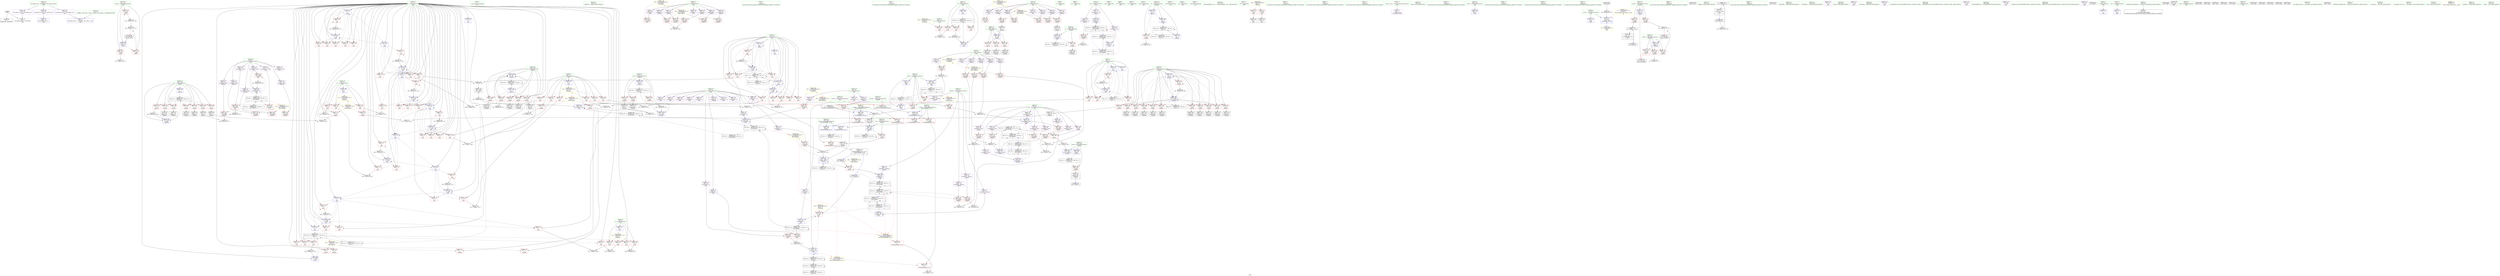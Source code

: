 digraph "SVFG" {
	label="SVFG";

	Node0x55c21193f060 [shape=record,color=grey,label="{NodeID: 0\nNullPtr}"];
	Node0x55c21193f060 -> Node0x55c211b2f420[style=solid];
	Node0x55c21193f060 -> Node0x55c211b41400[style=solid];
	Node0x55c211b3c080 [shape=record,color=red,label="{NodeID: 277\n140\<--137\n\<--n.addr\n_Z2bci\n}"];
	Node0x55c211b3c080 -> Node0x55c211b52e00[style=solid];
	Node0x55c211b2d460 [shape=record,color=black,label="{NodeID: 111\n319\<--318\nconv59\<--\n_Z4goodv\n}"];
	Node0x55c211b2d460 -> Node0x55c211b52800[style=solid];
	Node0x55c211b50880 [shape=record,color=grey,label="{NodeID: 554\n365 = cmp(358, 364, )\n}"];
	Node0x55c211b35e00 [shape=record,color=blue,label="{NodeID: 388\n170\<--248\nref.tmp\<--add29\n_Z4goodv\n|{|<s3>6}}"];
	Node0x55c211b35e00 -> Node0x55c211b3e5e0[style=dashed];
	Node0x55c211b35e00 -> Node0x55c211b35e00[style=dashed];
	Node0x55c211b35e00 -> Node0x55c211b7d7a0[style=dashed];
	Node0x55c211b35e00:s3 -> Node0x55c211b81fb0[style=dashed,color=red];
	Node0x55c211b31590 [shape=record,color=red,label="{NodeID: 222\n586\<--11\n\<--i\nmain\n}"];
	Node0x55c211b31590 -> Node0x55c211b4de80[style=solid];
	Node0x55c211b2da90 [shape=record,color=green,label="{NodeID: 56\n137\<--138\nn.addr\<--n.addr_field_insensitive\n_Z2bci\n}"];
	Node0x55c211b2da90 -> Node0x55c211b3c080[style=solid];
	Node0x55c211b2da90 -> Node0x55c211b3c150[style=solid];
	Node0x55c211b2da90 -> Node0x55c211b3c220[style=solid];
	Node0x55c211b2da90 -> Node0x55c211b41770[style=solid];
	Node0x55c211b80970 [shape=record,color=yellow,style=double,label="{NodeID: 665\n16V_1 = ENCHI(MR_16V_0)\npts\{47 \}\nFun[_Z4goodv]}"];
	Node0x55c211b80970 -> Node0x55c211b3b860[style=dashed];
	Node0x55c211b80970 -> Node0x55c211b3b930[style=dashed];
	Node0x55c211b3ee00 [shape=record,color=red,label="{NodeID: 333\n345\<--344\n\<--arrayidx74\n_Z4goodv\n}"];
	Node0x55c211b3ee00 -> Node0x55c211b51900[style=solid];
	Node0x55c211b34670 [shape=record,color=purple,label="{NodeID: 167\n562\<--42\narrayidx53\<--g\nmain\n}"];
	Node0x55c211b1ee10 [shape=record,color=green,label="{NodeID: 1\n7\<--1\n__dso_handle\<--dummyObj\nGlob }"];
	Node0x55c211b3c150 [shape=record,color=red,label="{NodeID: 278\n144\<--137\n\<--n.addr\n_Z2bci\n}"];
	Node0x55c211b3c150 -> Node0x55c211b4f980[style=solid];
	Node0x55c211b2d530 [shape=record,color=black,label="{NodeID: 112\n324\<--323\nidxprom62\<--\n_Z4goodv\n}"];
	Node0x55c211b50a00 [shape=record,color=grey,label="{NodeID: 555\n613 = cmp(611, 612, )\n}"];
	Node0x55c211b35ed0 [shape=record,color=blue,label="{NodeID: 389\n256\<--253\narrayidx31\<--\n_Z4goodv\n}"];
	Node0x55c211b35ed0 -> Node0x55c211b68f90[style=dashed];
	Node0x55c211b31660 [shape=record,color=red,label="{NodeID: 223\n597\<--11\n\<--i\nmain\n}"];
	Node0x55c211b31660 -> Node0x55c211b50b80[style=solid];
	Node0x55c211b2db20 [shape=record,color=green,label="{NodeID: 57\n155\<--156\n_Z4goodv\<--_Z4goodv_field_insensitive\n}"];
	Node0x55c211b3eed0 [shape=record,color=red,label="{NodeID: 334\n351\<--350\n\<--arrayidx78\n_Z4goodv\n}"];
	Node0x55c211b34740 [shape=record,color=purple,label="{NodeID: 168\n564\<--42\narrayidx54\<--g\nmain\n}"];
	Node0x55c211b34740 -> Node0x55c211b40250[style=solid];
	Node0x55c211b25420 [shape=record,color=green,label="{NodeID: 2\n9\<--1\n\<--dummyObj\nCan only get source location for instruction, argument, global var or function.}"];
	Node0x55c211b3c220 [shape=record,color=red,label="{NodeID: 279\n147\<--137\n\<--n.addr\n_Z2bci\n}"];
	Node0x55c211b3c220 -> Node0x55c211b4f800[style=solid];
	Node0x55c211b2d600 [shape=record,color=black,label="{NodeID: 113\n330\<--329\nidxprom66\<--\n_Z4goodv\n}"];
	Node0x55c211b50b80 [shape=record,color=grey,label="{NodeID: 556\n599 = cmp(597, 598, )\n}"];
	Node0x55c211b35fa0 [shape=record,color=blue,label="{NodeID: 390\n168\<--260\nk\<--inc\n_Z4goodv\n}"];
	Node0x55c211b35fa0 -> Node0x55c211b3cd80[style=dashed];
	Node0x55c211b35fa0 -> Node0x55c211b3ce50[style=dashed];
	Node0x55c211b35fa0 -> Node0x55c211b3cf20[style=dashed];
	Node0x55c211b35fa0 -> Node0x55c211b3cff0[style=dashed];
	Node0x55c211b35fa0 -> Node0x55c211b3d0c0[style=dashed];
	Node0x55c211b35fa0 -> Node0x55c211b35fa0[style=dashed];
	Node0x55c211b35fa0 -> Node0x55c211b7d2a0[style=dashed];
	Node0x55c211b31730 [shape=record,color=red,label="{NodeID: 224\n601\<--11\n\<--i\nmain\n}"];
	Node0x55c211b2dbb0 [shape=record,color=green,label="{NodeID: 58\n158\<--159\nretval\<--retval_field_insensitive\n_Z4goodv\n}"];
	Node0x55c211b2dbb0 -> Node0x55c211b3c2f0[style=solid];
	Node0x55c211b2dbb0 -> Node0x55c211b36480[style=solid];
	Node0x55c211b2dbb0 -> Node0x55c211b36a30[style=solid];
	Node0x55c211b3efa0 [shape=record,color=red,label="{NodeID: 335\n353\<--352\n\<--arrayidx79\n_Z4goodv\n}"];
	Node0x55c211b3efa0 -> Node0x55c211b4f500[style=solid];
	Node0x55c211b34810 [shape=record,color=purple,label="{NodeID: 169\n567\<--42\narrayidx55\<--g\nmain\n}"];
	Node0x55c211b154c0 [shape=record,color=green,label="{NodeID: 3\n12\<--1\n\<--dummyObj\nCan only get source location for instruction, argument, global var or function.}"];
	Node0x55c211b3c2f0 [shape=record,color=red,label="{NodeID: 280\n398\<--158\n\<--retval\n_Z4goodv\n}"];
	Node0x55c211b3c2f0 -> Node0x55c211b321e0[style=solid];
	Node0x55c211b2d6d0 [shape=record,color=black,label="{NodeID: 114\n336\<--335\nidxprom69\<--\n_Z4goodv\n}"];
	Node0x55c211b50d00 [shape=record,color=grey,label="{NodeID: 557\n454 = cmp(452, 453, )\n}"];
	Node0x55c211b36070 [shape=record,color=blue,label="{NodeID: 391\n162\<--266\nj\<--inc33\n_Z4goodv\n}"];
	Node0x55c211b36070 -> Node0x55c211b7c3a0[style=dashed];
	Node0x55c211b31800 [shape=record,color=red,label="{NodeID: 225\n605\<--11\n\<--i\nmain\n}"];
	Node0x55c211b31800 -> Node0x55c211b4db80[style=solid];
	Node0x55c211b2dc80 [shape=record,color=green,label="{NodeID: 59\n160\<--161\nc\<--c_field_insensitive\n_Z4goodv\n}"];
	Node0x55c211b2dc80 -> Node0x55c211b3c3c0[style=solid];
	Node0x55c211b2dc80 -> Node0x55c211b3c490[style=solid];
	Node0x55c211b2dc80 -> Node0x55c211b3c560[style=solid];
	Node0x55c211b2dc80 -> Node0x55c211b41840[style=solid];
	Node0x55c211b3f070 [shape=record,color=red,label="{NodeID: 336\n357\<--356\n\<--arrayidx81\n_Z4goodv\n}"];
	Node0x55c211b3f070 -> Node0x55c211b4f500[style=solid];
	Node0x55c211b348e0 [shape=record,color=purple,label="{NodeID: 170\n569\<--42\narrayidx56\<--g\nmain\n}"];
	Node0x55c211b348e0 -> Node0x55c211b40320[style=solid];
	Node0x55c211b14f30 [shape=record,color=green,label="{NodeID: 4\n53\<--1\n.str\<--dummyObj\nGlob }"];
	Node0x55c211b70790 [shape=record,color=black,label="{NodeID: 613\nMR_58V_3 = PHI(MR_58V_4, MR_58V_2, )\npts\{404 \}\n}"];
	Node0x55c211b70790 -> Node0x55c211b3f6f0[style=dashed];
	Node0x55c211b3c3c0 [shape=record,color=red,label="{NodeID: 281\n293\<--160\n\<--c\n_Z4goodv\n}"];
	Node0x55c211b3c3c0 -> Node0x55c211b2d1f0[style=solid];
	Node0x55c211b2d7a0 [shape=record,color=black,label="{NodeID: 115\n341\<--340\nidxprom72\<--\n_Z4goodv\n}"];
	Node0x55c211b50e80 [shape=record,color=grey,label="{NodeID: 558\n274 = cmp(272, 273, )\n}"];
	Node0x55c211b36140 [shape=record,color=blue,label="{NodeID: 392\n172\<--146\nk35\<--\n_Z4goodv\n}"];
	Node0x55c211b36140 -> Node0x55c211b66f70[style=dashed];
	Node0x55c211b318d0 [shape=record,color=red,label="{NodeID: 226\n611\<--11\n\<--i\nmain\n}"];
	Node0x55c211b318d0 -> Node0x55c211b50a00[style=solid];
	Node0x55c211b2dd50 [shape=record,color=green,label="{NodeID: 60\n162\<--163\nj\<--j_field_insensitive\n_Z4goodv\n}"];
	Node0x55c211b2dd50 -> Node0x55c211b3c630[style=solid];
	Node0x55c211b2dd50 -> Node0x55c211b3c700[style=solid];
	Node0x55c211b2dd50 -> Node0x55c211b3c7d0[style=solid];
	Node0x55c211b2dd50 -> Node0x55c211b3c8a0[style=solid];
	Node0x55c211b2dd50 -> Node0x55c211b3c970[style=solid];
	Node0x55c211b2dd50 -> Node0x55c211b3ca40[style=solid];
	Node0x55c211b2dd50 -> Node0x55c211b3cb10[style=solid];
	Node0x55c211b2dd50 -> Node0x55c211b41910[style=solid];
	Node0x55c211b2dd50 -> Node0x55c211b36070[style=solid];
	Node0x55c211b3f140 [shape=record,color=red,label="{NodeID: 337\n362\<--361\n\<--arrayidx84\n_Z4goodv\n}"];
	Node0x55c211b349b0 [shape=record,color=purple,label="{NodeID: 171\n576\<--42\narrayidx58\<--g\nmain\n}"];
	Node0x55c211b02340 [shape=record,color=green,label="{NodeID: 5\n55\<--1\n.str.2\<--dummyObj\nGlob }"];
	Node0x55c211b3c490 [shape=record,color=red,label="{NodeID: 282\n297\<--160\n\<--c\n_Z4goodv\n}"];
	Node0x55c211b3c490 -> Node0x55c211b2d2c0[style=solid];
	Node0x55c211b31d00 [shape=record,color=black,label="{NodeID: 116\n349\<--348\nidxprom77\<--\n_Z4goodv\n}"];
	Node0x55c211b51000 [shape=record,color=grey,label="{NodeID: 559\n327 = cmp(326, 12, )\n}"];
	Node0x55c211b36210 [shape=record,color=blue,label="{NodeID: 393\n278\<--280\narrayidx41\<--\n_Z4goodv\n}"];
	Node0x55c211b36210 -> Node0x55c211b36210[style=dashed];
	Node0x55c211b36210 -> Node0x55c211b363b0[style=dashed];
	Node0x55c211b319a0 [shape=record,color=red,label="{NodeID: 227\n615\<--11\n\<--i\nmain\n}"];
	Node0x55c211b2de20 [shape=record,color=green,label="{NodeID: 61\n164\<--165\nat\<--at_field_insensitive\n_Z4goodv\n}"];
	Node0x55c211b2de20 -> Node0x55c211b3cbe0[style=solid];
	Node0x55c211b2de20 -> Node0x55c211b35b90[style=solid];
	Node0x55c211b3f210 [shape=record,color=red,label="{NodeID: 338\n364\<--363\n\<--arrayidx85\n_Z4goodv\n}"];
	Node0x55c211b3f210 -> Node0x55c211b50880[style=solid];
	Node0x55c211b34a80 [shape=record,color=purple,label="{NodeID: 172\n578\<--42\narrayidx59\<--g\nmain\n}"];
	Node0x55c211b34a80 -> Node0x55c211b45a80[style=solid];
	Node0x55c211b01d60 [shape=record,color=green,label="{NodeID: 6\n57\<--1\nstdin\<--dummyObj\nGlob }"];
	Node0x55c211b3c560 [shape=record,color=red,label="{NodeID: 283\n301\<--160\n\<--c\n_Z4goodv\n}"];
	Node0x55c211b3c560 -> Node0x55c211b2d390[style=solid];
	Node0x55c211b31dd0 [shape=record,color=black,label="{NodeID: 117\n355\<--354\nidxprom80\<--\n_Z4goodv\n}"];
	Node0x55c211b51180 [shape=record,color=grey,label="{NodeID: 560\n305 = cmp(300, 304, )\n}"];
	Node0x55c211b362e0 [shape=record,color=blue,label="{NodeID: 394\n172\<--283\nk35\<--inc43\n_Z4goodv\n}"];
	Node0x55c211b362e0 -> Node0x55c211b66f70[style=dashed];
	Node0x55c211b31a70 [shape=record,color=red,label="{NodeID: 228\n619\<--11\n\<--i\nmain\n}"];
	Node0x55c211b31a70 -> Node0x55c211b4da00[style=solid];
	Node0x55c211b2def0 [shape=record,color=green,label="{NodeID: 62\n166\<--167\ncost\<--cost_field_insensitive\n_Z4goodv\n}"];
	Node0x55c211b2def0 -> Node0x55c211b3ccb0[style=solid];
	Node0x55c211b2def0 -> Node0x55c211b35c60[style=solid];
	Node0x55c211b3f2e0 [shape=record,color=red,label="{NodeID: 339\n370\<--369\n\<--arrayidx89\n_Z4goodv\n}"];
	Node0x55c211b34b50 [shape=record,color=purple,label="{NodeID: 173\n238\<--44\narrayidx23\<--badcost\n_Z4goodv\n|{<s0>6}}"];
	Node0x55c211b34b50:s0 -> Node0x55c211bb26e0[style=solid,color=red];
	Node0x55c211b02ac0 [shape=record,color=green,label="{NodeID: 7\n58\<--1\n.str.3\<--dummyObj\nGlob }"];
	Node0x55c211b3c630 [shape=record,color=red,label="{NodeID: 284\n187\<--162\n\<--j\n_Z4goodv\n}"];
	Node0x55c211b3c630 -> Node0x55c211b2f960[style=solid];
	Node0x55c211b31ea0 [shape=record,color=black,label="{NodeID: 118\n360\<--359\nidxprom83\<--\n_Z4goodv\n}"];
	Node0x55c211b51300 [shape=record,color=grey,label="{NodeID: 561\n208 = cmp(204, 207, )\n}"];
	Node0x55c211b363b0 [shape=record,color=blue,label="{NodeID: 395\n295\<--292\narrayidx49\<--add47\n_Z4goodv\n}"];
	Node0x55c211b363b0 -> Node0x55c211b3e850[style=dashed];
	Node0x55c211b363b0 -> Node0x55c211b3f620[style=dashed];
	Node0x55c211b363b0 -> Node0x55c211b6b290[style=dashed];
	Node0x55c211b363b0 -> Node0x55c211b6ee90[style=dashed];
	Node0x55c211b31b40 [shape=record,color=red,label="{NodeID: 229\n625\<--11\n\<--i\nmain\n}"];
	Node0x55c211b31b40 -> Node0x55c211b51f00[style=solid];
	Node0x55c211b2dfc0 [shape=record,color=green,label="{NodeID: 63\n168\<--169\nk\<--k_field_insensitive\n_Z4goodv\n}"];
	Node0x55c211b2dfc0 -> Node0x55c211b3cd80[style=solid];
	Node0x55c211b2dfc0 -> Node0x55c211b3ce50[style=solid];
	Node0x55c211b2dfc0 -> Node0x55c211b3cf20[style=solid];
	Node0x55c211b2dfc0 -> Node0x55c211b3cff0[style=solid];
	Node0x55c211b2dfc0 -> Node0x55c211b3d0c0[style=solid];
	Node0x55c211b2dfc0 -> Node0x55c211b35d30[style=solid];
	Node0x55c211b2dfc0 -> Node0x55c211b35fa0[style=solid];
	Node0x55c211b3f3b0 [shape=record,color=red,label="{NodeID: 340\n372\<--371\n\<--arrayidx90\n_Z4goodv\n}"];
	Node0x55c211b3f3b0 -> Node0x55c211b4ea80[style=solid];
	Node0x55c211b34c20 [shape=record,color=purple,label="{NodeID: 174\n256\<--44\narrayidx31\<--badcost\n_Z4goodv\n}"];
	Node0x55c211b34c20 -> Node0x55c211b35ed0[style=solid];
	Node0x55c211b02940 [shape=record,color=green,label="{NodeID: 8\n60\<--1\n.str.4\<--dummyObj\nGlob }"];
	Node0x55c211b66f70 [shape=record,color=black,label="{NodeID: 617\nMR_32V_3 = PHI(MR_32V_4, MR_32V_2, )\npts\{173 \}\n}"];
	Node0x55c211b66f70 -> Node0x55c211b3d190[style=dashed];
	Node0x55c211b66f70 -> Node0x55c211b3d260[style=dashed];
	Node0x55c211b66f70 -> Node0x55c211b3d330[style=dashed];
	Node0x55c211b66f70 -> Node0x55c211b362e0[style=dashed];
	Node0x55c211b3c700 [shape=record,color=red,label="{NodeID: 285\n197\<--162\n\<--j\n_Z4goodv\n}"];
	Node0x55c211b3c700 -> Node0x55c211b2fa30[style=solid];
	Node0x55c211b31f70 [shape=record,color=black,label="{NodeID: 119\n368\<--367\nidxprom88\<--\n_Z4goodv\n}"];
	Node0x55c211b51480 [shape=record,color=grey,label="{NodeID: 562\n543 = cmp(541, 542, )\n}"];
	Node0x55c211b36480 [shape=record,color=blue,label="{NodeID: 396\n158\<--308\nretval\<--\n_Z4goodv\n}"];
	Node0x55c211b36480 -> Node0x55c211b6df90[style=dashed];
	Node0x55c211b31c10 [shape=record,color=red,label="{NodeID: 230\n629\<--11\n\<--i\nmain\n}"];
	Node0x55c211b2e090 [shape=record,color=green,label="{NodeID: 64\n170\<--171\nref.tmp\<--ref.tmp_field_insensitive\n_Z4goodv\n|{|<s1>6}}"];
	Node0x55c211b2e090 -> Node0x55c211b35e00[style=solid];
	Node0x55c211b2e090:s1 -> Node0x55c211bb28f0[style=solid,color=red];
	Node0x55c211b3f480 [shape=record,color=red,label="{NodeID: 341\n376\<--375\n\<--arrayidx92\n_Z4goodv\n}"];
	Node0x55c211b3f480 -> Node0x55c211b4ea80[style=solid];
	Node0x55c211b34cf0 [shape=record,color=purple,label="{NodeID: 175\n303\<--44\narrayidx53\<--badcost\n_Z4goodv\n}"];
	Node0x55c211b34cf0 -> Node0x55c211b3e920[style=solid];
	Node0x55c211b029d0 [shape=record,color=green,label="{NodeID: 9\n62\<--1\nstdout\<--dummyObj\nGlob }"];
	Node0x55c211b3c7d0 [shape=record,color=red,label="{NodeID: 286\n203\<--162\n\<--j\n_Z4goodv\n}"];
	Node0x55c211b3c7d0 -> Node0x55c211b2fb00[style=solid];
	Node0x55c211b32040 [shape=record,color=black,label="{NodeID: 120\n374\<--373\nidxprom91\<--\n_Z4goodv\n}"];
	Node0x55c211b51600 [shape=record,color=grey,label="{NodeID: 563\n653 = cmp(651, 652, )\n}"];
	Node0x55c211b36550 [shape=record,color=blue,label="{NodeID: 397\n174\<--146\nsg\<--\n_Z4goodv\n}"];
	Node0x55c211b36550 -> Node0x55c211b3d400[style=dashed];
	Node0x55c211b36550 -> Node0x55c211b36620[style=dashed];
	Node0x55c211b36550 -> Node0x55c211b6e490[style=dashed];
	Node0x55c211b39b20 [shape=record,color=red,label="{NodeID: 231\n632\<--11\n\<--i\nmain\n}"];
	Node0x55c211b2e160 [shape=record,color=green,label="{NodeID: 65\n172\<--173\nk35\<--k35_field_insensitive\n_Z4goodv\n}"];
	Node0x55c211b2e160 -> Node0x55c211b3d190[style=solid];
	Node0x55c211b2e160 -> Node0x55c211b3d260[style=solid];
	Node0x55c211b2e160 -> Node0x55c211b3d330[style=solid];
	Node0x55c211b2e160 -> Node0x55c211b36140[style=solid];
	Node0x55c211b2e160 -> Node0x55c211b362e0[style=solid];
	Node0x55c211b3f550 [shape=record,color=red,label="{NodeID: 342\n381\<--380\n\<--arrayidx95\n_Z4goodv\n}"];
	Node0x55c211b34dc0 [shape=record,color=purple,label="{NodeID: 176\n363\<--44\narrayidx85\<--badcost\n_Z4goodv\n}"];
	Node0x55c211b34dc0 -> Node0x55c211b3f210[style=solid];
	Node0x55c211b01f80 [shape=record,color=green,label="{NodeID: 10\n63\<--1\n_ZSt3cin\<--dummyObj\nGlob }"];
	Node0x55c211b72da0 [shape=record,color=black,label="{NodeID: 619\nMR_10V_2 = PHI(MR_10V_26, MR_10V_1, )\npts\{13 \}\n}"];
	Node0x55c211b72da0 -> Node0x55c211b36fe0[style=dashed];
	Node0x55c211b3c8a0 [shape=record,color=red,label="{NodeID: 287\n210\<--162\n\<--j\n_Z4goodv\n}"];
	Node0x55c211b3c8a0 -> Node0x55c211b2fbd0[style=solid];
	Node0x55c211b32110 [shape=record,color=black,label="{NodeID: 121\n379\<--378\nidxprom94\<--\n_Z4goodv\n}"];
	Node0x55c211b51780 [shape=record,color=grey,label="{NodeID: 564\n488 = cmp(486, 487, )\n}"];
	Node0x55c211b36620 [shape=record,color=blue,label="{NodeID: 398\n174\<--142\nsg\<--\n_Z4goodv\n}"];
	Node0x55c211b36620 -> Node0x55c211b6a890[style=dashed];
	Node0x55c211b39bf0 [shape=record,color=red,label="{NodeID: 232\n639\<--11\n\<--i\nmain\n}"];
	Node0x55c211b39bf0 -> Node0x55c211b4f200[style=solid];
	Node0x55c211b2e230 [shape=record,color=green,label="{NodeID: 66\n174\<--175\nsg\<--sg_field_insensitive\n_Z4goodv\n}"];
	Node0x55c211b2e230 -> Node0x55c211b3d400[style=solid];
	Node0x55c211b2e230 -> Node0x55c211b36550[style=solid];
	Node0x55c211b2e230 -> Node0x55c211b36620[style=solid];
	Node0x55c211b2e230 -> Node0x55c211b36890[style=solid];
	Node0x55c211b3f620 [shape=record,color=red,label="{NodeID: 343\n394\<--393\n\<--\n_Z4goodv\n}"];
	Node0x55c211b3f620 -> Node0x55c211b51c00[style=solid];
	Node0x55c211b34e90 [shape=record,color=purple,label="{NodeID: 177\n616\<--44\narrayidx79\<--badcost\nmain\n}"];
	Node0x55c211b34e90 -> Node0x55c211b46100[style=solid];
	Node0x55c211b02010 [shape=record,color=green,label="{NodeID: 11\n64\<--1\n.str.5\<--dummyObj\nGlob }"];
	Node0x55c211b732a0 [shape=record,color=black,label="{NodeID: 620\nMR_71V_2 = PHI(MR_71V_7, MR_71V_1, )\npts\{15 \}\n}"];
	Node0x55c211b732a0 -> Node0x55c211b37250[style=dashed];
	Node0x55c211b732a0 -> Node0x55c211b6cb90[style=dashed];
	Node0x55c211b3c970 [shape=record,color=red,label="{NodeID: 288\n215\<--162\n\<--j\n_Z4goodv\n}"];
	Node0x55c211b3c970 -> Node0x55c211b2c830[style=solid];
	Node0x55c211b321e0 [shape=record,color=black,label="{NodeID: 122\n157\<--398\n_Z4goodv_ret\<--\n_Z4goodv\n|{<s0>20}}"];
	Node0x55c211b321e0:s0 -> Node0x55c211bb4110[style=solid,color=blue];
	Node0x55c211b51900 [shape=record,color=grey,label="{NodeID: 565\n346 = cmp(339, 345, )\n}"];
	Node0x55c211b366f0 [shape=record,color=blue,label="{NodeID: 399\n176\<--142\nj57\<--\n_Z4goodv\n}"];
	Node0x55c211b366f0 -> Node0x55c211b3d4d0[style=dashed];
	Node0x55c211b366f0 -> Node0x55c211b3d5a0[style=dashed];
	Node0x55c211b366f0 -> Node0x55c211b3d670[style=dashed];
	Node0x55c211b366f0 -> Node0x55c211b3d740[style=dashed];
	Node0x55c211b366f0 -> Node0x55c211b3d810[style=dashed];
	Node0x55c211b366f0 -> Node0x55c211b3d8e0[style=dashed];
	Node0x55c211b366f0 -> Node0x55c211b3d9b0[style=dashed];
	Node0x55c211b366f0 -> Node0x55c211b3da80[style=dashed];
	Node0x55c211b366f0 -> Node0x55c211b3db50[style=dashed];
	Node0x55c211b366f0 -> Node0x55c211b3dc20[style=dashed];
	Node0x55c211b366f0 -> Node0x55c211b3dcf0[style=dashed];
	Node0x55c211b366f0 -> Node0x55c211b3ddc0[style=dashed];
	Node0x55c211b366f0 -> Node0x55c211b366f0[style=dashed];
	Node0x55c211b366f0 -> Node0x55c211b36960[style=dashed];
	Node0x55c211b366f0 -> Node0x55c211b6e990[style=dashed];
	Node0x55c211b39cc0 [shape=record,color=red,label="{NodeID: 233\n651\<--11\n\<--i\nmain\n}"];
	Node0x55c211b39cc0 -> Node0x55c211b51600[style=solid];
	Node0x55c211b2e300 [shape=record,color=green,label="{NodeID: 67\n176\<--177\nj57\<--j57_field_insensitive\n_Z4goodv\n}"];
	Node0x55c211b2e300 -> Node0x55c211b3d4d0[style=solid];
	Node0x55c211b2e300 -> Node0x55c211b3d5a0[style=solid];
	Node0x55c211b2e300 -> Node0x55c211b3d670[style=solid];
	Node0x55c211b2e300 -> Node0x55c211b3d740[style=solid];
	Node0x55c211b2e300 -> Node0x55c211b3d810[style=solid];
	Node0x55c211b2e300 -> Node0x55c211b3d8e0[style=solid];
	Node0x55c211b2e300 -> Node0x55c211b3d9b0[style=solid];
	Node0x55c211b2e300 -> Node0x55c211b3da80[style=solid];
	Node0x55c211b2e300 -> Node0x55c211b3db50[style=solid];
	Node0x55c211b2e300 -> Node0x55c211b3dc20[style=solid];
	Node0x55c211b2e300 -> Node0x55c211b3dcf0[style=solid];
	Node0x55c211b2e300 -> Node0x55c211b3ddc0[style=solid];
	Node0x55c211b2e300 -> Node0x55c211b366f0[style=solid];
	Node0x55c211b2e300 -> Node0x55c211b36960[style=solid];
	Node0x55c211b81310 [shape=record,color=yellow,style=double,label="{NodeID: 676\n38V_1 = ENCHI(MR_38V_0)\npts\{435 \}\nFun[_Z4goodv]}"];
	Node0x55c211b81310 -> Node0x55c211b3e5e0[style=dashed];
	Node0x55c211b3f6f0 [shape=record,color=red,label="{NodeID: 344\n423\<--403\n\<--retval\n_ZSt3minIxERKT_S2_S2_\n}"];
	Node0x55c211b3f6f0 -> Node0x55c211b322b0[style=solid];
	Node0x55c211b34f60 [shape=record,color=purple,label="{NodeID: 178\n278\<--48\narrayidx41\<--best\n_Z4goodv\n}"];
	Node0x55c211b34f60 -> Node0x55c211b36210[style=solid];
	Node0x55c211b020a0 [shape=record,color=green,label="{NodeID: 12\n66\<--1\n_ZSt4cout\<--dummyObj\nGlob }"];
	Node0x55c211b737a0 [shape=record,color=black,label="{NodeID: 621\nMR_73V_2 = PHI(MR_73V_4, MR_73V_1, )\npts\{17 \}\n}"];
	Node0x55c211b737a0 -> Node0x55c211b37800[style=dashed];
	Node0x55c211b3ca40 [shape=record,color=red,label="{NodeID: 289\n222\<--162\n\<--j\n_Z4goodv\n}"];
	Node0x55c211b3ca40 -> Node0x55c211b2c9d0[style=solid];
	Node0x55c211b322b0 [shape=record,color=black,label="{NodeID: 123\n400\<--423\n_ZSt3minIxERKT_S2_S2__ret\<--\n_ZSt3minIxERKT_S2_S2_\n|{<s0>6|<s1>17}}"];
	Node0x55c211b322b0:s0 -> Node0x55c211bb34f0[style=solid,color=blue];
	Node0x55c211b322b0:s1 -> Node0x55c211bb3d70[style=solid,color=blue];
	Node0x55c211b51a80 [shape=record,color=grey,label="{NodeID: 566\n498 = cmp(496, 497, )\n}"];
	Node0x55c211b51a80 -> Node0x55c211b32520[style=solid];
	Node0x55c211b367c0 [shape=record,color=blue,label="{NodeID: 400\n382\<--377\narrayidx96\<--add93\n_Z4goodv\n}"];
	Node0x55c211b367c0 -> Node0x55c211b6b290[style=dashed];
	Node0x55c211b39d90 [shape=record,color=red,label="{NodeID: 234\n657\<--11\n\<--i\nmain\n}"];
	Node0x55c211b2e3d0 [shape=record,color=green,label="{NodeID: 68\n251\<--252\n_ZSt3minIxERKT_S2_S2_\<--_ZSt3minIxERKT_S2_S2__field_insensitive\n}"];
	Node0x55c211b813f0 [shape=record,color=yellow,style=double,label="{NodeID: 677\n40V_1 = ENCHI(MR_40V_0)\npts\{290000 \}\nFun[_Z4goodv]}"];
	Node0x55c211b813f0 -> Node0x55c211b3de90[style=dashed];
	Node0x55c211b813f0 -> Node0x55c211b3e030[style=dashed];
	Node0x55c211b813f0 -> Node0x55c211b3e2a0[style=dashed];
	Node0x55c211b813f0 -> Node0x55c211b3e6b0[style=dashed];
	Node0x55c211b3f7c0 [shape=record,color=red,label="{NodeID: 345\n413\<--405\n\<--__a.addr\n_ZSt3minIxERKT_S2_S2_\n}"];
	Node0x55c211b3f7c0 -> Node0x55c211b3fbd0[style=solid];
	Node0x55c211b35030 [shape=record,color=purple,label="{NodeID: 179\n295\<--48\narrayidx49\<--best\n_Z4goodv\n}"];
	Node0x55c211b35030 -> Node0x55c211b363b0[style=solid];
	Node0x55c211b03080 [shape=record,color=green,label="{NodeID: 13\n67\<--1\n.str.6\<--dummyObj\nGlob }"];
	Node0x55c211b73ca0 [shape=record,color=black,label="{NodeID: 622\nMR_16V_2 = PHI(MR_16V_4, MR_16V_1, )\npts\{47 \}\n}"];
	Node0x55c211b73ca0 -> Node0x55c211b46510[style=dashed];
	Node0x55c211b3cb10 [shape=record,color=red,label="{NodeID: 290\n265\<--162\n\<--j\n_Z4goodv\n}"];
	Node0x55c211b3cb10 -> Node0x55c211b4e180[style=solid];
	Node0x55c211b32380 [shape=record,color=black,label="{NodeID: 124\n440\<--437\ncall\<--\nmain\n}"];
	Node0x55c211b51c00 [shape=record,color=grey,label="{NodeID: 567\n395 = cmp(394, 280, )\n}"];
	Node0x55c211b51c00 -> Node0x55c211b36a30[style=solid];
	Node0x55c211b36890 [shape=record,color=blue,label="{NodeID: 401\n174\<--146\nsg\<--\n_Z4goodv\n}"];
	Node0x55c211b36890 -> Node0x55c211b6a890[style=dashed];
	Node0x55c211b39e60 [shape=record,color=red,label="{NodeID: 235\n670\<--11\n\<--i\nmain\n}"];
	Node0x55c211b2e4a0 [shape=record,color=green,label="{NodeID: 69\n403\<--404\nretval\<--retval_field_insensitive\n_ZSt3minIxERKT_S2_S2_\n}"];
	Node0x55c211b2e4a0 -> Node0x55c211b3f6f0[style=solid];
	Node0x55c211b2e4a0 -> Node0x55c211b36ca0[style=solid];
	Node0x55c211b2e4a0 -> Node0x55c211b36d70[style=solid];
	Node0x55c211b814d0 [shape=record,color=yellow,style=double,label="{NodeID: 678\n42V_1 = ENCHI(MR_42V_0)\npts\{330000 \}\nFun[_Z4goodv]}"];
	Node0x55c211b814d0 -> Node0x55c211b3e780[style=dashed];
	Node0x55c211b814d0 -> Node0x55c211b3ec60[style=dashed];
	Node0x55c211b814d0 -> Node0x55c211b3f070[style=dashed];
	Node0x55c211b814d0 -> Node0x55c211b3f480[style=dashed];
	Node0x55c211b3f890 [shape=record,color=red,label="{NodeID: 346\n420\<--405\n\<--__a.addr\n_ZSt3minIxERKT_S2_S2_\n}"];
	Node0x55c211b3f890 -> Node0x55c211b36d70[style=solid];
	Node0x55c211b35100 [shape=record,color=purple,label="{NodeID: 180\n299\<--48\narrayidx51\<--best\n_Z4goodv\n}"];
	Node0x55c211b35100 -> Node0x55c211b3e850[style=solid];
	Node0x55c211b03150 [shape=record,color=green,label="{NodeID: 14\n70\<--1\n\<--dummyObj\nCan only get source location for instruction, argument, global var or function.}"];
	Node0x55c211b741a0 [shape=record,color=black,label="{NodeID: 623\nMR_83V_3 = PHI(MR_83V_4, MR_83V_2, )\npts\{431 \}\n}"];
	Node0x55c211b741a0 -> Node0x55c211b3fca0[style=dashed];
	Node0x55c211b741a0 -> Node0x55c211b3fd70[style=dashed];
	Node0x55c211b741a0 -> Node0x55c211b3fe40[style=dashed];
	Node0x55c211b741a0 -> Node0x55c211b46850[style=dashed];
	Node0x55c211b3cbe0 [shape=record,color=red,label="{NodeID: 291\n239\<--164\n\<--at\n_Z4goodv\n}"];
	Node0x55c211b3cbe0 -> Node0x55c211b2cd10[style=solid];
	Node0x55c211b32450 [shape=record,color=black,label="{NodeID: 125\n446\<--443\ncall1\<--\nmain\n}"];
	Node0x55c211b51d80 [shape=record,color=grey,label="{NodeID: 568\n494 = cmp(492, 493, )\n}"];
	Node0x55c211b36960 [shape=record,color=blue,label="{NodeID: 402\n176\<--389\nj57\<--inc100\n_Z4goodv\n}"];
	Node0x55c211b36960 -> Node0x55c211b3d4d0[style=dashed];
	Node0x55c211b36960 -> Node0x55c211b3d5a0[style=dashed];
	Node0x55c211b36960 -> Node0x55c211b3d670[style=dashed];
	Node0x55c211b36960 -> Node0x55c211b3d740[style=dashed];
	Node0x55c211b36960 -> Node0x55c211b3d810[style=dashed];
	Node0x55c211b36960 -> Node0x55c211b3d8e0[style=dashed];
	Node0x55c211b36960 -> Node0x55c211b3d9b0[style=dashed];
	Node0x55c211b36960 -> Node0x55c211b3da80[style=dashed];
	Node0x55c211b36960 -> Node0x55c211b3db50[style=dashed];
	Node0x55c211b36960 -> Node0x55c211b3dc20[style=dashed];
	Node0x55c211b36960 -> Node0x55c211b3dcf0[style=dashed];
	Node0x55c211b36960 -> Node0x55c211b3ddc0[style=dashed];
	Node0x55c211b36960 -> Node0x55c211b366f0[style=dashed];
	Node0x55c211b36960 -> Node0x55c211b36960[style=dashed];
	Node0x55c211b36960 -> Node0x55c211b6e990[style=dashed];
	Node0x55c211b39f30 [shape=record,color=red,label="{NodeID: 236\n679\<--11\n\<--i\nmain\n}"];
	Node0x55c211b39f30 -> Node0x55c211b4fb00[style=solid];
	Node0x55c211b2e570 [shape=record,color=green,label="{NodeID: 70\n405\<--406\n__a.addr\<--__a.addr_field_insensitive\n_ZSt3minIxERKT_S2_S2_\n}"];
	Node0x55c211b2e570 -> Node0x55c211b3f7c0[style=solid];
	Node0x55c211b2e570 -> Node0x55c211b3f890[style=solid];
	Node0x55c211b2e570 -> Node0x55c211b36b00[style=solid];
	Node0x55c211b815b0 [shape=record,color=yellow,style=double,label="{NodeID: 679\n44V_1 = ENCHI(MR_44V_0)\npts\{350000 \}\nFun[_Z4goodv]}"];
	Node0x55c211b815b0 -> Node0x55c211b3e440[style=dashed];
	Node0x55c211b3f960 [shape=record,color=red,label="{NodeID: 347\n411\<--407\n\<--__b.addr\n_ZSt3minIxERKT_S2_S2_\n}"];
	Node0x55c211b3f960 -> Node0x55c211b3fb00[style=solid];
	Node0x55c211b351d0 [shape=record,color=purple,label="{NodeID: 181\n333\<--48\narrayidx68\<--best\n_Z4goodv\n}"];
	Node0x55c211b351d0 -> Node0x55c211b3eb90[style=solid];
	Node0x55c211b03220 [shape=record,color=green,label="{NodeID: 15\n100\<--1\n\<--dummyObj\nCan only get source location for instruction, argument, global var or function.}"];
	Node0x55c211b746a0 [shape=record,color=black,label="{NodeID: 624\nMR_38V_2 = PHI(MR_38V_3, MR_38V_1, )\npts\{435 \}\n}"];
	Node0x55c211b746a0 -> Node0x55c211b6d590[style=dashed];
	Node0x55c211b3ccb0 [shape=record,color=red,label="{NodeID: 292\n246\<--166\n\<--cost\n_Z4goodv\n}"];
	Node0x55c211b3ccb0 -> Node0x55c211b2ceb0[style=solid];
	Node0x55c211b32520 [shape=record,color=black,label="{NodeID: 126\n499\<--498\nconv\<--cmp22\nmain\n}"];
	Node0x55c211b32520 -> Node0x55c211b4dd00[style=solid];
	Node0x55c211b51f00 [shape=record,color=grey,label="{NodeID: 569\n627 = cmp(625, 626, )\n}"];
	Node0x55c211b36a30 [shape=record,color=blue,label="{NodeID: 403\n158\<--395\nretval\<--cmp102\n_Z4goodv\n}"];
	Node0x55c211b36a30 -> Node0x55c211b6df90[style=dashed];
	Node0x55c211b3a000 [shape=record,color=red,label="{NodeID: 237\n683\<--11\n\<--i\nmain\n}"];
	Node0x55c211b3a000 -> Node0x55c211b52380[style=solid];
	Node0x55c211b2e640 [shape=record,color=green,label="{NodeID: 71\n407\<--408\n__b.addr\<--__b.addr_field_insensitive\n_ZSt3minIxERKT_S2_S2_\n}"];
	Node0x55c211b2e640 -> Node0x55c211b3f960[style=solid];
	Node0x55c211b2e640 -> Node0x55c211b3fa30[style=solid];
	Node0x55c211b2e640 -> Node0x55c211b36bd0[style=solid];
	Node0x55c211b81690 [shape=record,color=yellow,style=double,label="{NodeID: 680\n46V_1 = ENCHI(MR_46V_0)\npts\{370000 \}\nFun[_Z4goodv]}"];
	Node0x55c211b81690 -> Node0x55c211b3e100[style=dashed];
	Node0x55c211b81690 -> Node0x55c211b3e1d0[style=dashed];
	Node0x55c211b81690 -> Node0x55c211b3eac0[style=dashed];
	Node0x55c211b81690 -> Node0x55c211b3eed0[style=dashed];
	Node0x55c211b81690 -> Node0x55c211b3f2e0[style=dashed];
	Node0x55c211b3fa30 [shape=record,color=red,label="{NodeID: 348\n417\<--407\n\<--__b.addr\n_ZSt3minIxERKT_S2_S2_\n}"];
	Node0x55c211b3fa30 -> Node0x55c211b36ca0[style=solid];
	Node0x55c211b352a0 [shape=record,color=purple,label="{NodeID: 182\n344\<--48\narrayidx74\<--best\n_Z4goodv\n}"];
	Node0x55c211b352a0 -> Node0x55c211b3ee00[style=solid];
	Node0x55c211b032f0 [shape=record,color=green,label="{NodeID: 16\n104\<--1\n\<--dummyObj\nCan only get source location for instruction, argument, global var or function.}"];
	Node0x55c211b74ba0 [shape=record,color=black,label="{NodeID: 625\nMR_40V_2 = PHI(MR_40V_3, MR_40V_1, )\npts\{290000 \}\n}"];
	Node0x55c211b74ba0 -> Node0x55c211b7f5a0[style=dashed];
	Node0x55c211b3cd80 [shape=record,color=red,label="{NodeID: 293\n231\<--168\n\<--k\n_Z4goodv\n}"];
	Node0x55c211b3cd80 -> Node0x55c211b2cb70[style=solid];
	Node0x55c211b325f0 [shape=record,color=purple,label="{NodeID: 127\n80\<--4\n\<--_ZStL8__ioinit\n__cxx_global_var_init\n}"];
	Node0x55c211b52080 [shape=record,color=grey,label="{NodeID: 570\n313 = cmp(312, 142, )\n}"];
	Node0x55c211b36b00 [shape=record,color=blue,label="{NodeID: 404\n405\<--401\n__a.addr\<--__a\n_ZSt3minIxERKT_S2_S2_\n}"];
	Node0x55c211b36b00 -> Node0x55c211b3f7c0[style=dashed];
	Node0x55c211b36b00 -> Node0x55c211b3f890[style=dashed];
	Node0x55c211b3a0d0 [shape=record,color=red,label="{NodeID: 238\n492\<--14\n\<--j\nmain\n}"];
	Node0x55c211b3a0d0 -> Node0x55c211b51d80[style=solid];
	Node0x55c211b2e710 [shape=record,color=green,label="{NodeID: 72\n425\<--426\nmain\<--main_field_insensitive\n}"];
	Node0x55c211b81770 [shape=record,color=yellow,style=double,label="{NodeID: 681\n48V_1 = ENCHI(MR_48V_0)\npts\{390000 \}\nFun[_Z4goodv]}"];
	Node0x55c211b81770 -> Node0x55c211b3df60[style=dashed];
	Node0x55c211b81770 -> Node0x55c211b3e370[style=dashed];
	Node0x55c211b81770 -> Node0x55c211b3ed30[style=dashed];
	Node0x55c211b81770 -> Node0x55c211b3f140[style=dashed];
	Node0x55c211b81770 -> Node0x55c211b3f550[style=dashed];
	Node0x55c211b3fb00 [shape=record,color=red,label="{NodeID: 349\n412\<--411\n\<--\n_ZSt3minIxERKT_S2_S2_\n}"];
	Node0x55c211b3fb00 -> Node0x55c211b52500[style=solid];
	Node0x55c211b35370 [shape=record,color=purple,label="{NodeID: 183\n352\<--48\narrayidx79\<--best\n_Z4goodv\n}"];
	Node0x55c211b35370 -> Node0x55c211b3efa0[style=solid];
	Node0x55c211b13ff0 [shape=record,color=green,label="{NodeID: 17\n142\<--1\n\<--dummyObj\nCan only get source location for instruction, argument, global var or function.}"];
	Node0x55c211b750a0 [shape=record,color=black,label="{NodeID: 626\nMR_50V_2 = PHI(MR_50V_8, MR_50V_1, )\npts\{430000 \}\n}"];
	Node0x55c211b750a0 -> Node0x55c211b6c190[style=dashed];
	Node0x55c211b3ce50 [shape=record,color=red,label="{NodeID: 294\n236\<--168\n\<--k\n_Z4goodv\n}"];
	Node0x55c211b3ce50 -> Node0x55c211b2cc40[style=solid];
	Node0x55c211b326c0 [shape=record,color=purple,label="{NodeID: 128\n179\<--28\narrayidx\<--path\n_Z4goodv\n}"];
	Node0x55c211b326c0 -> Node0x55c211b3de90[style=solid];
	Node0x55c211b52200 [shape=record,color=grey,label="{NodeID: 571\n549 = cmp(547, 548, )\n}"];
	Node0x55c211b36bd0 [shape=record,color=blue,label="{NodeID: 405\n407\<--402\n__b.addr\<--__b\n_ZSt3minIxERKT_S2_S2_\n}"];
	Node0x55c211b36bd0 -> Node0x55c211b3f960[style=dashed];
	Node0x55c211b36bd0 -> Node0x55c211b3fa30[style=dashed];
	Node0x55c211b3a1a0 [shape=record,color=red,label="{NodeID: 239\n497\<--14\n\<--j\nmain\n}"];
	Node0x55c211b3a1a0 -> Node0x55c211b51a80[style=solid];
	Node0x55c211b2e7e0 [shape=record,color=green,label="{NodeID: 73\n428\<--429\nretval\<--retval_field_insensitive\nmain\n}"];
	Node0x55c211b2e7e0 -> Node0x55c211b36e40[style=solid];
	Node0x55c211b81850 [shape=record,color=yellow,style=double,label="{NodeID: 682\n50V_1 = ENCHI(MR_50V_0)\npts\{430000 \}\nFun[_Z4goodv]|{|<s2>6}}"];
	Node0x55c211b81850 -> Node0x55c211b3e510[style=dashed];
	Node0x55c211b81850 -> Node0x55c211b3e5e0[style=dashed];
	Node0x55c211b81850:s2 -> Node0x55c211b820c0[style=dashed,color=red];
	Node0x55c211b3fbd0 [shape=record,color=red,label="{NodeID: 350\n414\<--413\n\<--\n_ZSt3minIxERKT_S2_S2_\n}"];
	Node0x55c211b3fbd0 -> Node0x55c211b52500[style=solid];
	Node0x55c211b35440 [shape=record,color=purple,label="{NodeID: 184\n371\<--48\narrayidx90\<--best\n_Z4goodv\n}"];
	Node0x55c211b35440 -> Node0x55c211b3f3b0[style=solid];
	Node0x55c211b140c0 [shape=record,color=green,label="{NodeID: 18\n146\<--1\n\<--dummyObj\nCan only get source location for instruction, argument, global var or function.}"];
	Node0x55c211b755a0 [shape=record,color=black,label="{NodeID: 627\nMR_52V_2 = PHI(MR_52V_7, MR_52V_1, )\npts\{450000 \}\n|{|<s3>17}}"];
	Node0x55c211b755a0 -> Node0x55c211b403f0[style=dashed];
	Node0x55c211b755a0 -> Node0x55c211b46100[style=dashed];
	Node0x55c211b755a0 -> Node0x55c211b67690[style=dashed];
	Node0x55c211b755a0:s3 -> Node0x55c211b820c0[style=dashed,color=red];
	Node0x55c211b3cf20 [shape=record,color=red,label="{NodeID: 295\n242\<--168\n\<--k\n_Z4goodv\n}"];
	Node0x55c211b3cf20 -> Node0x55c211b2cde0[style=solid];
	Node0x55c211b32790 [shape=record,color=purple,label="{NodeID: 129\n193\<--28\narrayidx3\<--path\n_Z4goodv\n}"];
	Node0x55c211b32790 -> Node0x55c211b3e030[style=solid];
	Node0x55c211b52380 [shape=record,color=grey,label="{NodeID: 572\n685 = cmp(683, 684, )\n}"];
	Node0x55c211b36ca0 [shape=record,color=blue,label="{NodeID: 406\n403\<--417\nretval\<--\n_ZSt3minIxERKT_S2_S2_\n}"];
	Node0x55c211b36ca0 -> Node0x55c211b70790[style=dashed];
	Node0x55c211b3a270 [shape=record,color=red,label="{NodeID: 240\n503\<--14\n\<--j\nmain\n}"];
	Node0x55c211b2e8b0 [shape=record,color=green,label="{NodeID: 74\n430\<--431\ntt\<--tt_field_insensitive\nmain\n}"];
	Node0x55c211b2e8b0 -> Node0x55c211b3fca0[style=solid];
	Node0x55c211b2e8b0 -> Node0x55c211b3fd70[style=solid];
	Node0x55c211b2e8b0 -> Node0x55c211b3fe40[style=solid];
	Node0x55c211b2e8b0 -> Node0x55c211b36f10[style=solid];
	Node0x55c211b2e8b0 -> Node0x55c211b46850[style=solid];
	Node0x55c211b3fca0 [shape=record,color=red,label="{NodeID: 351\n452\<--430\n\<--tt\nmain\n}"];
	Node0x55c211b3fca0 -> Node0x55c211b50d00[style=solid];
	Node0x55c211b35510 [shape=record,color=purple,label="{NodeID: 185\n382\<--48\narrayidx96\<--best\n_Z4goodv\n}"];
	Node0x55c211b35510 -> Node0x55c211b367c0[style=solid];
	Node0x55c211b14190 [shape=record,color=green,label="{NodeID: 19\n214\<--1\n\<--dummyObj\nCan only get source location for instruction, argument, global var or function.}"];
	Node0x55c211b75aa0 [shape=record,color=black,label="{NodeID: 628\nMR_54V_2 = PHI(MR_54V_5, MR_54V_1, )\npts\{500000 \}\n}"];
	Node0x55c211b75aa0 -> Node0x55c211b67b90[style=dashed];
	Node0x55c211b3cff0 [shape=record,color=red,label="{NodeID: 296\n254\<--168\n\<--k\n_Z4goodv\n}"];
	Node0x55c211b3cff0 -> Node0x55c211b2cf80[style=solid];
	Node0x55c211b32860 [shape=record,color=purple,label="{NodeID: 130\n206\<--28\narrayidx8\<--path\n_Z4goodv\n}"];
	Node0x55c211b32860 -> Node0x55c211b3e2a0[style=solid];
	Node0x55c211b52500 [shape=record,color=grey,label="{NodeID: 573\n415 = cmp(412, 414, )\n}"];
	Node0x55c211b36d70 [shape=record,color=blue,label="{NodeID: 407\n403\<--420\nretval\<--\n_ZSt3minIxERKT_S2_S2_\n}"];
	Node0x55c211b36d70 -> Node0x55c211b70790[style=dashed];
	Node0x55c211b3a340 [shape=record,color=red,label="{NodeID: 241\n507\<--14\n\<--j\nmain\n}"];
	Node0x55c211b3a340 -> Node0x55c211b4ef00[style=solid];
	Node0x55c211b2e980 [shape=record,color=green,label="{NodeID: 75\n432\<--433\ntn\<--tn_field_insensitive\nmain\n}"];
	Node0x55c211b2e980 -> Node0x55c211b3ff10[style=solid];
	Node0x55c211b3fd70 [shape=record,color=red,label="{NodeID: 352\n644\<--430\n\<--tt\nmain\n}"];
	Node0x55c211b355e0 [shape=record,color=purple,label="{NodeID: 186\n393\<--48\n\<--best\n_Z4goodv\n}"];
	Node0x55c211b355e0 -> Node0x55c211b3f620[style=solid];
	Node0x55c211b14260 [shape=record,color=green,label="{NodeID: 20\n280\<--1\n\<--dummyObj\nCan only get source location for instruction, argument, global var or function.}"];
	Node0x55c211b43320 [shape=record,color=yellow,style=double,label="{NodeID: 795\n2V_2 = CSCHI(MR_2V_1)\npts\{10 \}\nCS[]}"];
	Node0x55c211b75fa0 [shape=record,color=black,label="{NodeID: 629\nMR_56V_2 = PHI(MR_56V_7, MR_56V_1, )\npts\{520000 \}\n}"];
	Node0x55c211b75fa0 -> Node0x55c211b45e90[style=dashed];
	Node0x55c211b75fa0 -> Node0x55c211b68090[style=dashed];
	Node0x55c211b3d0c0 [shape=record,color=red,label="{NodeID: 297\n259\<--168\n\<--k\n_Z4goodv\n}"];
	Node0x55c211b3d0c0 -> Node0x55c211b39a00[style=solid];
	Node0x55c211b32930 [shape=record,color=purple,label="{NodeID: 131\n288\<--28\narrayidx45\<--path\n_Z4goodv\n}"];
	Node0x55c211b32930 -> Node0x55c211b3e6b0[style=solid];
	Node0x55c211b52680 [shape=record,color=grey,label="{NodeID: 574\n520 = cmp(518, 519, )\n}"];
	Node0x55c211b36e40 [shape=record,color=blue,label="{NodeID: 408\n428\<--142\nretval\<--\nmain\n}"];
	Node0x55c211b3a410 [shape=record,color=red,label="{NodeID: 242\n553\<--14\n\<--j\nmain\n}"];
	Node0x55c211b3a410 -> Node0x55c211b53100[style=solid];
	Node0x55c211b2ea50 [shape=record,color=green,label="{NodeID: 76\n434\<--435\nref.tmp\<--ref.tmp_field_insensitive\nmain\n|{|<s1>17}}"];
	Node0x55c211b2ea50 -> Node0x55c211b459f0[style=solid];
	Node0x55c211b2ea50:s1 -> Node0x55c211bb28f0[style=solid,color=red];
	Node0x55c21153a600 [shape=record,color=black,label="{NodeID: 519\n131 = PHI(127, 129, )\n}"];
	Node0x55c21153a600 -> Node0x55c211b2f620[style=solid];
	Node0x55c211b3fe40 [shape=record,color=red,label="{NodeID: 353\n694\<--430\n\<--tt\nmain\n}"];
	Node0x55c211b3fe40 -> Node0x55c211b4e480[style=solid];
	Node0x55c211b356b0 [shape=record,color=purple,label="{NodeID: 187\n212\<--51\narrayidx11\<--ref\n_Z4goodv\n}"];
	Node0x55c211b356b0 -> Node0x55c211b35ac0[style=solid];
	Node0x55c211b14330 [shape=record,color=green,label="{NodeID: 21\n308\<--1\n\<--dummyObj\nCan only get source location for instruction, argument, global var or function.}"];
	Node0x55c211bb0680 [shape=record,color=black,label="{NodeID: 796\n688 = PHI()\n}"];
	Node0x55c211b3d190 [shape=record,color=red,label="{NodeID: 298\n271\<--172\n\<--k35\n_Z4goodv\n}"];
	Node0x55c211b3d190 -> Node0x55c211b2d050[style=solid];
	Node0x55c211b32a00 [shape=record,color=purple,label="{NodeID: 132\n630\<--28\narrayidx86\<--path\nmain\n}"];
	Node0x55c211b52800 [shape=record,color=grey,label="{NodeID: 575\n321 = cmp(319, 320, )\n}"];
	Node0x55c211b36f10 [shape=record,color=blue,label="{NodeID: 409\n430\<--146\ntt\<--\nmain\n}"];
	Node0x55c211b36f10 -> Node0x55c211b741a0[style=dashed];
	Node0x55c211b3a4e0 [shape=record,color=red,label="{NodeID: 243\n559\<--14\n\<--j\nmain\n}"];
	Node0x55c211b2eb20 [shape=record,color=green,label="{NodeID: 77\n441\<--442\nfreopen\<--freopen_field_insensitive\n}"];
	Node0x55c211b392e0 [shape=record,color=black,label="{NodeID: 520\n153 = PHI(150, 142, )\n}"];
	Node0x55c211b392e0 -> Node0x55c211b2f7c0[style=solid];
	Node0x55c211b3ff10 [shape=record,color=red,label="{NodeID: 354\n453\<--432\n\<--tn\nmain\n}"];
	Node0x55c211b3ff10 -> Node0x55c211b50d00[style=solid];
	Node0x55c211b35780 [shape=record,color=purple,label="{NodeID: 188\n325\<--51\narrayidx63\<--ref\n_Z4goodv\n}"];
	Node0x55c211b35780 -> Node0x55c211b3e9f0[style=solid];
	Node0x55c211b14400 [shape=record,color=green,label="{NodeID: 22\n636\<--1\n\<--dummyObj\nCan only get source location for instruction, argument, global var or function.}"];
	Node0x55c211bb2210 [shape=record,color=black,label="{NodeID: 797\n691 = PHI()\n}"];
	Node0x55c211b3d260 [shape=record,color=red,label="{NodeID: 299\n276\<--172\n\<--k35\n_Z4goodv\n}"];
	Node0x55c211b3d260 -> Node0x55c211b2d120[style=solid];
	Node0x55c211b32ad0 [shape=record,color=purple,label="{NodeID: 133\n633\<--28\narrayidx88\<--path\nmain\n}"];
	Node0x55c211b32ad0 -> Node0x55c211b404c0[style=solid];
	Node0x55c211b32ad0 -> Node0x55c211b46370[style=solid];
	Node0x55c211b52980 [shape=record,color=grey,label="{NodeID: 576\n121 = cmp(120, 12, )\n}"];
	Node0x55c211b36fe0 [shape=record,color=blue,label="{NodeID: 410\n11\<--12\ni\<--\nmain\n}"];
	Node0x55c211b36fe0 -> Node0x55c211b30620[style=dashed];
	Node0x55c211b36fe0 -> Node0x55c211b306f0[style=dashed];
	Node0x55c211b36fe0 -> Node0x55c211b307c0[style=dashed];
	Node0x55c211b36fe0 -> Node0x55c211b30890[style=dashed];
	Node0x55c211b36fe0 -> Node0x55c211b30960[style=dashed];
	Node0x55c211b36fe0 -> Node0x55c211b30a30[style=dashed];
	Node0x55c211b36fe0 -> Node0x55c211b370b0[style=dashed];
	Node0x55c211b36fe0 -> Node0x55c211b37180[style=dashed];
	Node0x55c211b3a5b0 [shape=record,color=red,label="{NodeID: 244\n568\<--14\n\<--j\nmain\n}"];
	Node0x55c211b2ec20 [shape=record,color=green,label="{NodeID: 78\n448\<--449\n_ZNSirsERi\<--_ZNSirsERi_field_insensitive\n}"];
	Node0x55c211b39880 [shape=record,color=grey,label="{NodeID: 521\n248 = Binary(245, 247, )\n}"];
	Node0x55c211b39880 -> Node0x55c211b35e00[style=solid];
	Node0x55c211b3ffe0 [shape=record,color=red,label="{NodeID: 355\n524\<--523\n\<--arrayidx34\nmain\n}"];
	Node0x55c211b3ffe0 -> Node0x55c211b37660[style=solid];
	Node0x55c211b35850 [shape=record,color=purple,label="{NodeID: 189\n602\<--51\narrayidx72\<--ref\nmain\n}"];
	Node0x55c211b35850 -> Node0x55c211b45e90[style=solid];
	Node0x55c211b144d0 [shape=record,color=green,label="{NodeID: 23\n4\<--6\n_ZStL8__ioinit\<--_ZStL8__ioinit_field_insensitive\nGlob }"];
	Node0x55c211b144d0 -> Node0x55c211b325f0[style=solid];
	Node0x55c211bb22e0 [shape=record,color=black,label="{NodeID: 798\n112 = PHI(123, )\n0th arg _Z3gcdxx }"];
	Node0x55c211bb22e0 -> Node0x55c211b415d0[style=solid];
	Node0x55c211b3d330 [shape=record,color=red,label="{NodeID: 300\n282\<--172\n\<--k35\n_Z4goodv\n}"];
	Node0x55c211b3d330 -> Node0x55c211b4e780[style=solid];
	Node0x55c211b32ba0 [shape=record,color=purple,label="{NodeID: 134\n658\<--28\narrayidx97\<--path\nmain\n}"];
	Node0x55c211b32ba0 -> Node0x55c211b40590[style=solid];
	Node0x55c211b52b00 [shape=record,color=grey,label="{NodeID: 577\n201 = cmp(196, 200, )\n}"];
	Node0x55c211b370b0 [shape=record,color=blue,label="{NodeID: 411\n11\<--481\ni\<--inc\nmain\n}"];
	Node0x55c211b370b0 -> Node0x55c211b30620[style=dashed];
	Node0x55c211b370b0 -> Node0x55c211b306f0[style=dashed];
	Node0x55c211b370b0 -> Node0x55c211b307c0[style=dashed];
	Node0x55c211b370b0 -> Node0x55c211b30890[style=dashed];
	Node0x55c211b370b0 -> Node0x55c211b30960[style=dashed];
	Node0x55c211b370b0 -> Node0x55c211b30a30[style=dashed];
	Node0x55c211b370b0 -> Node0x55c211b370b0[style=dashed];
	Node0x55c211b370b0 -> Node0x55c211b37180[style=dashed];
	Node0x55c211b3a680 [shape=record,color=red,label="{NodeID: 245\n577\<--14\n\<--j\nmain\n}"];
	Node0x55c211b2ed20 [shape=record,color=green,label="{NodeID: 79\n457\<--458\n_ZNSirsERx\<--_ZNSirsERx_field_insensitive\n}"];
	Node0x55c211b39a00 [shape=record,color=grey,label="{NodeID: 522\n260 = Binary(259, 146, )\n}"];
	Node0x55c211b39a00 -> Node0x55c211b35fa0[style=solid];
	Node0x55c211b400b0 [shape=record,color=red,label="{NodeID: 356\n527\<--526\n\<--arrayidx35\nmain\n}"];
	Node0x55c211b35920 [shape=record,color=purple,label="{NodeID: 190\n438\<--53\n\<--.str\nmain\n}"];
	Node0x55c211b145a0 [shape=record,color=green,label="{NodeID: 24\n8\<--10\n_ZL2pi\<--_ZL2pi_field_insensitive\nGlob }"];
	Node0x55c211b145a0 -> Node0x55c211b40800[style=solid];
	Node0x55c211b145a0 -> Node0x55c211b41500[style=solid];
	Node0x55c211bb24a0 [shape=record,color=black,label="{NodeID: 799\n113 = PHI(126, )\n1st arg _Z3gcdxx }"];
	Node0x55c211bb24a0 -> Node0x55c211b416a0[style=solid];
	Node0x55c211b3d400 [shape=record,color=red,label="{NodeID: 301\n312\<--174\n\<--sg\n_Z4goodv\n}"];
	Node0x55c211b3d400 -> Node0x55c211b52080[style=solid];
	Node0x55c211b32c70 [shape=record,color=purple,label="{NodeID: 135\n671\<--28\narrayidx101\<--path\nmain\n}"];
	Node0x55c211b32c70 -> Node0x55c211b40660[style=solid];
	Node0x55c211b52c80 [shape=record,color=grey,label="{NodeID: 578\n190 = cmp(188, 189, )\n}"];
	Node0x55c211b37180 [shape=record,color=blue,label="{NodeID: 412\n11\<--214\ni\<--\nmain\n}"];
	Node0x55c211b37180 -> Node0x55c211b30b00[style=dashed];
	Node0x55c211b37180 -> Node0x55c211b30bd0[style=dashed];
	Node0x55c211b37180 -> Node0x55c211b30ca0[style=dashed];
	Node0x55c211b37180 -> Node0x55c211b30d70[style=dashed];
	Node0x55c211b37180 -> Node0x55c211b374c0[style=dashed];
	Node0x55c211b37180 -> Node0x55c211b37590[style=dashed];
	Node0x55c211b3a750 [shape=record,color=red,label="{NodeID: 246\n581\<--14\n\<--j\nmain\n}"];
	Node0x55c211b3a750 -> Node0x55c211b50100[style=solid];
	Node0x55c211b2ee20 [shape=record,color=green,label="{NodeID: 80\n647\<--648\nprintf\<--printf_field_insensitive\n}"];
	Node0x55c211b4da00 [shape=record,color=grey,label="{NodeID: 523\n620 = Binary(619, 214, )\n}"];
	Node0x55c211b4da00 -> Node0x55c211b461d0[style=solid];
	Node0x55c211b40180 [shape=record,color=red,label="{NodeID: 357\n531\<--530\n\<--arrayidx37\nmain\n}"];
	Node0x55c211b359f0 [shape=record,color=purple,label="{NodeID: 191\n439\<--55\n\<--.str.2\nmain\n}"];
	Node0x55c211b14670 [shape=record,color=green,label="{NodeID: 25\n11\<--13\ni\<--i_field_insensitive\nGlob }"];
	Node0x55c211b14670 -> Node0x55c211b302e0[style=solid];
	Node0x55c211b14670 -> Node0x55c211b303b0[style=solid];
	Node0x55c211b14670 -> Node0x55c211b30480[style=solid];
	Node0x55c211b14670 -> Node0x55c211b30550[style=solid];
	Node0x55c211b14670 -> Node0x55c211b30620[style=solid];
	Node0x55c211b14670 -> Node0x55c211b306f0[style=solid];
	Node0x55c211b14670 -> Node0x55c211b307c0[style=solid];
	Node0x55c211b14670 -> Node0x55c211b30890[style=solid];
	Node0x55c211b14670 -> Node0x55c211b30960[style=solid];
	Node0x55c211b14670 -> Node0x55c211b30a30[style=solid];
	Node0x55c211b14670 -> Node0x55c211b30b00[style=solid];
	Node0x55c211b14670 -> Node0x55c211b30bd0[style=solid];
	Node0x55c211b14670 -> Node0x55c211b30ca0[style=solid];
	Node0x55c211b14670 -> Node0x55c211b30d70[style=solid];
	Node0x55c211b14670 -> Node0x55c211b30e40[style=solid];
	Node0x55c211b14670 -> Node0x55c211b30f10[style=solid];
	Node0x55c211b14670 -> Node0x55c211b30fe0[style=solid];
	Node0x55c211b14670 -> Node0x55c211b310b0[style=solid];
	Node0x55c211b14670 -> Node0x55c211b31180[style=solid];
	Node0x55c211b14670 -> Node0x55c211b31250[style=solid];
	Node0x55c211b14670 -> Node0x55c211b31320[style=solid];
	Node0x55c211b14670 -> Node0x55c211b313f0[style=solid];
	Node0x55c211b14670 -> Node0x55c211b314c0[style=solid];
	Node0x55c211b14670 -> Node0x55c211b31590[style=solid];
	Node0x55c211b14670 -> Node0x55c211b31660[style=solid];
	Node0x55c211b14670 -> Node0x55c211b31730[style=solid];
	Node0x55c211b14670 -> Node0x55c211b31800[style=solid];
	Node0x55c211b14670 -> Node0x55c211b318d0[style=solid];
	Node0x55c211b14670 -> Node0x55c211b319a0[style=solid];
	Node0x55c211b14670 -> Node0x55c211b31a70[style=solid];
	Node0x55c211b14670 -> Node0x55c211b31b40[style=solid];
	Node0x55c211b14670 -> Node0x55c211b31c10[style=solid];
	Node0x55c211b14670 -> Node0x55c211b39b20[style=solid];
	Node0x55c211b14670 -> Node0x55c211b39bf0[style=solid];
	Node0x55c211b14670 -> Node0x55c211b39cc0[style=solid];
	Node0x55c211b14670 -> Node0x55c211b39d90[style=solid];
	Node0x55c211b14670 -> Node0x55c211b39e60[style=solid];
	Node0x55c211b14670 -> Node0x55c211b39f30[style=solid];
	Node0x55c211b14670 -> Node0x55c211b3a000[style=solid];
	Node0x55c211b14670 -> Node0x55c211b40900[style=solid];
	Node0x55c211b14670 -> Node0x55c211b36fe0[style=solid];
	Node0x55c211b14670 -> Node0x55c211b370b0[style=solid];
	Node0x55c211b14670 -> Node0x55c211b37180[style=solid];
	Node0x55c211b14670 -> Node0x55c211b374c0[style=solid];
	Node0x55c211b14670 -> Node0x55c211b37590[style=solid];
	Node0x55c211b14670 -> Node0x55c211b37730[style=solid];
	Node0x55c211b14670 -> Node0x55c211b378d0[style=solid];
	Node0x55c211b14670 -> Node0x55c211b45c20[style=solid];
	Node0x55c211b14670 -> Node0x55c211b45dc0[style=solid];
	Node0x55c211b14670 -> Node0x55c211b45f60[style=solid];
	Node0x55c211b14670 -> Node0x55c211b46030[style=solid];
	Node0x55c211b14670 -> Node0x55c211b461d0[style=solid];
	Node0x55c211b14670 -> Node0x55c211b462a0[style=solid];
	Node0x55c211b14670 -> Node0x55c211b46440[style=solid];
	Node0x55c211b14670 -> Node0x55c211b465e0[style=solid];
	Node0x55c211b14670 -> Node0x55c211b46780[style=solid];
	Node0x55c211bb25a0 [shape=record,color=black,label="{NodeID: 800\n136 = PHI(148, )\n0th arg _Z2bci }"];
	Node0x55c211bb25a0 -> Node0x55c211b41770[style=solid];
	Node0x55c211b3d4d0 [shape=record,color=red,label="{NodeID: 302\n318\<--176\n\<--j57\n_Z4goodv\n}"];
	Node0x55c211b3d4d0 -> Node0x55c211b2d460[style=solid];
	Node0x55c211b32d40 [shape=record,color=purple,label="{NodeID: 136\n290\<--32\narrayidx46\<--x\n_Z4goodv\n}"];
	Node0x55c211b32d40 -> Node0x55c211b3e780[style=solid];
	Node0x55c211b52e00 [shape=record,color=grey,label="{NodeID: 579\n141 = cmp(140, 142, )\n}"];
	Node0x55c211b37250 [shape=record,color=blue,label="{NodeID: 413\n14\<--214\nj\<--\nmain\n}"];
	Node0x55c211b37250 -> Node0x55c211b3a0d0[style=dashed];
	Node0x55c211b37250 -> Node0x55c211b3a1a0[style=dashed];
	Node0x55c211b37250 -> Node0x55c211b3a270[style=dashed];
	Node0x55c211b37250 -> Node0x55c211b3a340[style=dashed];
	Node0x55c211b37250 -> Node0x55c211b37250[style=dashed];
	Node0x55c211b37250 -> Node0x55c211b373f0[style=dashed];
	Node0x55c211b37250 -> Node0x55c211b6cb90[style=dashed];
	Node0x55c211b3a820 [shape=record,color=red,label="{NodeID: 247\n541\<--16\n\<--k\nmain\n}"];
	Node0x55c211b3a820 -> Node0x55c211b51480[style=solid];
	Node0x55c211b2ef20 [shape=record,color=green,label="{NodeID: 81\n662\<--663\n_ZNSolsEx\<--_ZNSolsEx_field_insensitive\n}"];
	Node0x55c211b81fb0 [shape=record,color=yellow,style=double,label="{NodeID: 690\n64V_1 = ENCHI(MR_64V_0)\npts\{171 435 \}\nFun[_ZSt3minIxERKT_S2_S2_]}"];
	Node0x55c211b81fb0 -> Node0x55c211b3fb00[style=dashed];
	Node0x55c211b4db80 [shape=record,color=grey,label="{NodeID: 524\n606 = Binary(605, 214, )\n}"];
	Node0x55c211b4db80 -> Node0x55c211b45f60[style=solid];
	Node0x55c211b40250 [shape=record,color=red,label="{NodeID: 358\n565\<--564\n\<--arrayidx54\nmain\n}"];
	Node0x55c211b40250 -> Node0x55c211b50280[style=solid];
	Node0x55c211b2fca0 [shape=record,color=purple,label="{NodeID: 192\n444\<--58\n\<--.str.3\nmain\n}"];
	Node0x55c211b14740 [shape=record,color=green,label="{NodeID: 26\n14\<--15\nj\<--j_field_insensitive\nGlob }"];
	Node0x55c211b14740 -> Node0x55c211b3a0d0[style=solid];
	Node0x55c211b14740 -> Node0x55c211b3a1a0[style=solid];
	Node0x55c211b14740 -> Node0x55c211b3a270[style=solid];
	Node0x55c211b14740 -> Node0x55c211b3a340[style=solid];
	Node0x55c211b14740 -> Node0x55c211b3a410[style=solid];
	Node0x55c211b14740 -> Node0x55c211b3a4e0[style=solid];
	Node0x55c211b14740 -> Node0x55c211b3a5b0[style=solid];
	Node0x55c211b14740 -> Node0x55c211b3a680[style=solid];
	Node0x55c211b14740 -> Node0x55c211b3a750[style=solid];
	Node0x55c211b14740 -> Node0x55c211b40a00[style=solid];
	Node0x55c211b14740 -> Node0x55c211b37250[style=solid];
	Node0x55c211b14740 -> Node0x55c211b373f0[style=solid];
	Node0x55c211b14740 -> Node0x55c211b379a0[style=solid];
	Node0x55c211b14740 -> Node0x55c211b45b50[style=solid];
	Node0x55c211bb26e0 [shape=record,color=black,label="{NodeID: 801\n401 = PHI(238, 560, )\n0th arg _ZSt3minIxERKT_S2_S2_ }"];
	Node0x55c211bb26e0 -> Node0x55c211b36b00[style=solid];
	Node0x55c211b3d5a0 [shape=record,color=red,label="{NodeID: 303\n323\<--176\n\<--j57\n_Z4goodv\n}"];
	Node0x55c211b3d5a0 -> Node0x55c211b2d530[style=solid];
	Node0x55c211b32e10 [shape=record,color=purple,label="{NodeID: 137\n337\<--32\narrayidx70\<--x\n_Z4goodv\n}"];
	Node0x55c211b32e10 -> Node0x55c211b3ec60[style=solid];
	Node0x55c211b52f80 [shape=record,color=grey,label="{NodeID: 580\n234 = cmp(232, 233, )\n}"];
	Node0x55c211b37320 [shape=record,color=blue,label="{NodeID: 414\n504\<--500\narrayidx24\<--mul\nmain\n}"];
	Node0x55c211b37320 -> Node0x55c211b37320[style=dashed];
	Node0x55c211b37320 -> Node0x55c211b6c190[style=dashed];
	Node0x55c211b3a8f0 [shape=record,color=red,label="{NodeID: 248\n563\<--16\n\<--k\nmain\n}"];
	Node0x55c211b2f020 [shape=record,color=green,label="{NodeID: 82\n665\<--666\n_ZSt4endlIcSt11char_traitsIcEERSt13basic_ostreamIT_T0_ES6_\<--_ZSt4endlIcSt11char_traitsIcEERSt13basic_ostreamIT_T0_ES6__field_insensitive\n}"];
	Node0x55c211b820c0 [shape=record,color=yellow,style=double,label="{NodeID: 691\n66V_1 = ENCHI(MR_66V_0)\npts\{430000 450000 \}\nFun[_ZSt3minIxERKT_S2_S2_]}"];
	Node0x55c211b820c0 -> Node0x55c211b3fbd0[style=dashed];
	Node0x55c211b4dd00 [shape=record,color=grey,label="{NodeID: 525\n500 = Binary(280, 499, )\n}"];
	Node0x55c211b4dd00 -> Node0x55c211b37320[style=solid];
	Node0x55c211b40320 [shape=record,color=red,label="{NodeID: 359\n570\<--569\n\<--arrayidx56\nmain\n}"];
	Node0x55c211b40320 -> Node0x55c211b50280[style=solid];
	Node0x55c211b2fd70 [shape=record,color=purple,label="{NodeID: 193\n445\<--60\n\<--.str.4\nmain\n}"];
	Node0x55c211b14810 [shape=record,color=green,label="{NodeID: 27\n16\<--17\nk\<--k_field_insensitive\nGlob }"];
	Node0x55c211b14810 -> Node0x55c211b3a820[style=solid];
	Node0x55c211b14810 -> Node0x55c211b3a8f0[style=solid];
	Node0x55c211b14810 -> Node0x55c211b3a9c0[style=solid];
	Node0x55c211b14810 -> Node0x55c211b3aa90[style=solid];
	Node0x55c211b14810 -> Node0x55c211b40b00[style=solid];
	Node0x55c211b14810 -> Node0x55c211b37800[style=solid];
	Node0x55c211b14810 -> Node0x55c211b45cf0[style=solid];
	Node0x55c211bb28f0 [shape=record,color=black,label="{NodeID: 802\n402 = PHI(170, 434, )\n1st arg _ZSt3minIxERKT_S2_S2_ }"];
	Node0x55c211bb28f0 -> Node0x55c211b36bd0[style=solid];
	Node0x55c211b3d670 [shape=record,color=red,label="{NodeID: 304\n329\<--176\n\<--j57\n_Z4goodv\n}"];
	Node0x55c211b3d670 -> Node0x55c211b2d600[style=solid];
	Node0x55c211b32ee0 [shape=record,color=purple,label="{NodeID: 138\n356\<--32\narrayidx81\<--x\n_Z4goodv\n}"];
	Node0x55c211b32ee0 -> Node0x55c211b3f070[style=solid];
	Node0x55c211b53100 [shape=record,color=grey,label="{NodeID: 581\n555 = cmp(553, 554, )\n}"];
	Node0x55c211b373f0 [shape=record,color=blue,label="{NodeID: 415\n14\<--508\nj\<--inc26\nmain\n}"];
	Node0x55c211b373f0 -> Node0x55c211b3a0d0[style=dashed];
	Node0x55c211b373f0 -> Node0x55c211b3a1a0[style=dashed];
	Node0x55c211b373f0 -> Node0x55c211b3a270[style=dashed];
	Node0x55c211b373f0 -> Node0x55c211b3a340[style=dashed];
	Node0x55c211b373f0 -> Node0x55c211b37250[style=dashed];
	Node0x55c211b373f0 -> Node0x55c211b373f0[style=dashed];
	Node0x55c211b373f0 -> Node0x55c211b6cb90[style=dashed];
	Node0x55c211b3a9c0 [shape=record,color=red,label="{NodeID: 249\n566\<--16\n\<--k\nmain\n}"];
	Node0x55c211b2f120 [shape=record,color=green,label="{NodeID: 83\n667\<--668\n_ZNSolsEPFRSoS_E\<--_ZNSolsEPFRSoS_E_field_insensitive\n}"];
	Node0x55c211b4de80 [shape=record,color=grey,label="{NodeID: 526\n587 = Binary(586, 214, )\n}"];
	Node0x55c211b4de80 -> Node0x55c211b45c20[style=solid];
	Node0x55c211b403f0 [shape=record,color=red,label="{NodeID: 360\n574\<--573\n\<--call57\nmain\n}"];
	Node0x55c211b403f0 -> Node0x55c211b45a80[style=solid];
	Node0x55c211b2fe40 [shape=record,color=purple,label="{NodeID: 194\n645\<--64\n\<--.str.5\nmain\n}"];
	Node0x55c211b15970 [shape=record,color=green,label="{NodeID: 28\n18\<--19\nm\<--m_field_insensitive\nGlob }"];
	Node0x55c211b15970 -> Node0x55c211b3ab60[style=solid];
	Node0x55c211b15970 -> Node0x55c211b3ac30[style=solid];
	Node0x55c211b15970 -> Node0x55c211b3ad00[style=solid];
	Node0x55c211b15970 -> Node0x55c211b3add0[style=solid];
	Node0x55c211b15970 -> Node0x55c211b3aea0[style=solid];
	Node0x55c211b15970 -> Node0x55c211b40c00[style=solid];
	Node0x55c211bb2f80 [shape=record,color=black,label="{NodeID: 803\n127 = PHI(111, )\n}"];
	Node0x55c211bb2f80 -> Node0x55c21153a600[style=solid];
	Node0x55c211b3d740 [shape=record,color=red,label="{NodeID: 305\n335\<--176\n\<--j57\n_Z4goodv\n}"];
	Node0x55c211b3d740 -> Node0x55c211b2d6d0[style=solid];
	Node0x55c211b32fb0 [shape=record,color=purple,label="{NodeID: 139\n375\<--32\narrayidx92\<--x\n_Z4goodv\n}"];
	Node0x55c211b32fb0 -> Node0x55c211b3f480[style=solid];
	Node0x55c211b670a0 [shape=record,color=black,label="{NodeID: 582\nMR_10V_26 = PHI(MR_10V_27, MR_10V_25, )\npts\{13 \}\n|{|<s7>20}}"];
	Node0x55c211b670a0 -> Node0x55c211b39cc0[style=dashed];
	Node0x55c211b670a0 -> Node0x55c211b39d90[style=dashed];
	Node0x55c211b670a0 -> Node0x55c211b39e60[style=dashed];
	Node0x55c211b670a0 -> Node0x55c211b39f30[style=dashed];
	Node0x55c211b670a0 -> Node0x55c211b3a000[style=dashed];
	Node0x55c211b670a0 -> Node0x55c211b46780[style=dashed];
	Node0x55c211b670a0 -> Node0x55c211b72da0[style=dashed];
	Node0x55c211b670a0:s7 -> Node0x55c211b806a0[style=dashed,color=red];
	Node0x55c211b374c0 [shape=record,color=blue,label="{NodeID: 416\n11\<--513\ni\<--inc29\nmain\n}"];
	Node0x55c211b374c0 -> Node0x55c211b30b00[style=dashed];
	Node0x55c211b374c0 -> Node0x55c211b30bd0[style=dashed];
	Node0x55c211b374c0 -> Node0x55c211b30ca0[style=dashed];
	Node0x55c211b374c0 -> Node0x55c211b30d70[style=dashed];
	Node0x55c211b374c0 -> Node0x55c211b374c0[style=dashed];
	Node0x55c211b374c0 -> Node0x55c211b37590[style=dashed];
	Node0x55c211b3aa90 [shape=record,color=red,label="{NodeID: 250\n591\<--16\n\<--k\nmain\n}"];
	Node0x55c211b3aa90 -> Node0x55c211b4e000[style=solid];
	Node0x55c211b2f220 [shape=record,color=green,label="{NodeID: 84\n689\<--690\n_ZStlsISt11char_traitsIcEERSt13basic_ostreamIcT_ES5_PKc\<--_ZStlsISt11char_traitsIcEERSt13basic_ostreamIcT_ES5_PKc_field_insensitive\n}"];
	Node0x55c211b822e0 [shape=record,color=yellow,style=double,label="{NodeID: 693\n68V_1 = ENCHI(MR_68V_0)\npts\{1 \}\nFun[main]}"];
	Node0x55c211b822e0 -> Node0x55c211b3bad0[style=dashed];
	Node0x55c211b822e0 -> Node0x55c211b3bba0[style=dashed];
	Node0x55c211b4e000 [shape=record,color=grey,label="{NodeID: 527\n592 = Binary(591, 214, )\n}"];
	Node0x55c211b4e000 -> Node0x55c211b45cf0[style=solid];
	Node0x55c211b404c0 [shape=record,color=red,label="{NodeID: 361\n634\<--633\n\<--arrayidx88\nmain\n}"];
	Node0x55c211b404c0 -> Node0x55c211b4f080[style=solid];
	Node0x55c211b2ff10 [shape=record,color=purple,label="{NodeID: 195\n687\<--67\n\<--.str.6\nmain\n}"];
	Node0x55c211b15a40 [shape=record,color=green,label="{NodeID: 29\n20\<--21\nn\<--n_field_insensitive\nGlob }"];
	Node0x55c211b15a40 -> Node0x55c211b3af70[style=solid];
	Node0x55c211b15a40 -> Node0x55c211b3b040[style=solid];
	Node0x55c211b15a40 -> Node0x55c211b3b110[style=solid];
	Node0x55c211b15a40 -> Node0x55c211b3b1e0[style=solid];
	Node0x55c211b15a40 -> Node0x55c211b3b2b0[style=solid];
	Node0x55c211b15a40 -> Node0x55c211b3b380[style=solid];
	Node0x55c211b15a40 -> Node0x55c211b3b450[style=solid];
	Node0x55c211b15a40 -> Node0x55c211b3b520[style=solid];
	Node0x55c211b15a40 -> Node0x55c211b40d00[style=solid];
	Node0x55c211bb31b0 [shape=record,color=black,label="{NodeID: 804\n81 = PHI()\n}"];
	Node0x55c211b78ca0 [shape=record,color=black,label="{NodeID: 638\nMR_38V_5 = PHI(MR_38V_6, MR_38V_4, )\npts\{435 \}\n}"];
	Node0x55c211b78ca0 -> Node0x55c211b459f0[style=dashed];
	Node0x55c211b78ca0 -> Node0x55c211b6d590[style=dashed];
	Node0x55c211b78ca0 -> Node0x55c211b78ca0[style=dashed];
	Node0x55c211b3d810 [shape=record,color=red,label="{NodeID: 306\n340\<--176\n\<--j57\n_Z4goodv\n}"];
	Node0x55c211b3d810 -> Node0x55c211b2d7a0[style=solid];
	Node0x55c211b33080 [shape=record,color=purple,label="{NodeID: 140\n474\<--32\narrayidx12\<--x\nmain\n}"];
	Node0x55c211b67190 [shape=record,color=black,label="{NodeID: 583\nMR_16V_4 = PHI(MR_16V_5, MR_16V_3, )\npts\{47 \}\n|{|<s3>20}}"];
	Node0x55c211b67190 -> Node0x55c211b3ba00[style=dashed];
	Node0x55c211b67190 -> Node0x55c211b466b0[style=dashed];
	Node0x55c211b67190 -> Node0x55c211b73ca0[style=dashed];
	Node0x55c211b67190:s3 -> Node0x55c211b80970[style=dashed,color=red];
	Node0x55c211b37590 [shape=record,color=blue,label="{NodeID: 417\n11\<--12\ni\<--\nmain\n}"];
	Node0x55c211b37590 -> Node0x55c211b30e40[style=dashed];
	Node0x55c211b37590 -> Node0x55c211b30f10[style=dashed];
	Node0x55c211b37590 -> Node0x55c211b30fe0[style=dashed];
	Node0x55c211b37590 -> Node0x55c211b310b0[style=dashed];
	Node0x55c211b37590 -> Node0x55c211b31180[style=dashed];
	Node0x55c211b37590 -> Node0x55c211b37730[style=dashed];
	Node0x55c211b37590 -> Node0x55c211b378d0[style=dashed];
	Node0x55c211b37590 -> Node0x55c211b45dc0[style=dashed];
	Node0x55c211b3ab60 [shape=record,color=red,label="{NodeID: 251\n189\<--18\n\<--m\n_Z4goodv\n}"];
	Node0x55c211b3ab60 -> Node0x55c211b52c80[style=solid];
	Node0x55c211b2f320 [shape=record,color=green,label="{NodeID: 85\n71\<--723\n_GLOBAL__sub_I_nika_2_1.cpp\<--_GLOBAL__sub_I_nika_2_1.cpp_field_insensitive\n}"];
	Node0x55c211b2f320 -> Node0x55c211b41300[style=solid];
	Node0x55c211b4e180 [shape=record,color=grey,label="{NodeID: 528\n266 = Binary(265, 146, )\n}"];
	Node0x55c211b4e180 -> Node0x55c211b36070[style=solid];
	Node0x55c211b40590 [shape=record,color=red,label="{NodeID: 362\n659\<--658\n\<--arrayidx97\nmain\n}"];
	Node0x55c211b40590 -> Node0x55c211b4e900[style=solid];
	Node0x55c211b2ffe0 [shape=record,color=purple,label="{NodeID: 196\n728\<--69\nllvm.global_ctors_0\<--llvm.global_ctors\nGlob }"];
	Node0x55c211b2ffe0 -> Node0x55c211b41200[style=solid];
	Node0x55c211b15b10 [shape=record,color=green,label="{NodeID: 30\n22\<--23\nl\<--l_field_insensitive\nGlob }"];
	Node0x55c211b15b10 -> Node0x55c211b40e00[style=solid];
	Node0x55c211bb3280 [shape=record,color=black,label="{NodeID: 805\n99 = PHI()\n}"];
	Node0x55c211bb3280 -> Node0x55c211b4ff80[style=solid];
	Node0x55c211b791a0 [shape=record,color=black,label="{NodeID: 639\nMR_50V_10 = PHI(MR_50V_11, MR_50V_9, )\npts\{430000 \}\n|{|<s6>17}}"];
	Node0x55c211b791a0 -> Node0x55c211b40250[style=dashed];
	Node0x55c211b791a0 -> Node0x55c211b40320[style=dashed];
	Node0x55c211b791a0 -> Node0x55c211b403f0[style=dashed];
	Node0x55c211b791a0 -> Node0x55c211b45a80[style=dashed];
	Node0x55c211b791a0 -> Node0x55c211b6da90[style=dashed];
	Node0x55c211b791a0 -> Node0x55c211b791a0[style=dashed];
	Node0x55c211b791a0:s6 -> Node0x55c211b820c0[style=dashed,color=red];
	Node0x55c211b3d8e0 [shape=record,color=red,label="{NodeID: 307\n348\<--176\n\<--j57\n_Z4goodv\n}"];
	Node0x55c211b3d8e0 -> Node0x55c211b31d00[style=solid];
	Node0x55c211b33150 [shape=record,color=purple,label="{NodeID: 141\n673\<--32\narrayidx102\<--x\nmain\n}"];
	Node0x55c211b33150 -> Node0x55c211b40730[style=solid];
	Node0x55c211b67690 [shape=record,color=black,label="{NodeID: 584\nMR_52V_5 = PHI(MR_52V_6, MR_52V_3, )\npts\{450000 \}\n|{|<s1>20}}"];
	Node0x55c211b67690 -> Node0x55c211b755a0[style=dashed];
	Node0x55c211b67690:s1 -> Node0x55c211b7dca0[style=dashed,color=red];
	Node0x55c211b37660 [shape=record,color=blue,label="{NodeID: 418\n532\<--524\narrayidx38\<--\nmain\n}"];
	Node0x55c211b37660 -> Node0x55c211b37660[style=dashed];
	Node0x55c211b37660 -> Node0x55c211b6da90[style=dashed];
	Node0x55c211b3ac30 [shape=record,color=red,label="{NodeID: 252\n320\<--18\n\<--m\n_Z4goodv\n}"];
	Node0x55c211b3ac30 -> Node0x55c211b52800[style=solid];
	Node0x55c211b2f420 [shape=record,color=black,label="{NodeID: 86\n2\<--3\ndummyVal\<--dummyVal\n}"];
	Node0x55c211b4e300 [shape=record,color=grey,label="{NodeID: 529\n292 = Binary(286, 291, )\n}"];
	Node0x55c211b4e300 -> Node0x55c211b363b0[style=solid];
	Node0x55c211b40660 [shape=record,color=red,label="{NodeID: 363\n672\<--671\n\<--arrayidx101\nmain\n}"];
	Node0x55c211b300e0 [shape=record,color=purple,label="{NodeID: 197\n729\<--69\nllvm.global_ctors_1\<--llvm.global_ctors\nGlob }"];
	Node0x55c211b300e0 -> Node0x55c211b41300[style=solid];
	Node0x55c211b15be0 [shape=record,color=green,label="{NodeID: 31\n24\<--25\nans\<--ans_field_insensitive\nGlob }"];
	Node0x55c211b15be0 -> Node0x55c211b40f00[style=solid];
	Node0x55c211bb3350 [shape=record,color=black,label="{NodeID: 806\n149 = PHI(135, )\n}"];
	Node0x55c211bb3350 -> Node0x55c211b50580[style=solid];
	Node0x55c211b3d9b0 [shape=record,color=red,label="{NodeID: 308\n354\<--176\n\<--j57\n_Z4goodv\n}"];
	Node0x55c211b3d9b0 -> Node0x55c211b31dd0[style=solid];
	Node0x55c211b33220 [shape=record,color=purple,label="{NodeID: 142\n224\<--34\narrayidx16\<--y\n_Z4goodv\n}"];
	Node0x55c211b33220 -> Node0x55c211b3e440[style=solid];
	Node0x55c211b67b90 [shape=record,color=black,label="{NodeID: 585\nMR_54V_3 = PHI(MR_54V_4, MR_54V_2, )\npts\{500000 \}\n|{|<s1>20|<s2>20}}"];
	Node0x55c211b67b90 -> Node0x55c211b75aa0[style=dashed];
	Node0x55c211b67b90:s1 -> Node0x55c211b36210[style=dashed,color=red];
	Node0x55c211b67b90:s2 -> Node0x55c211b363b0[style=dashed,color=red];
	Node0x55c211b37730 [shape=record,color=blue,label="{NodeID: 419\n11\<--536\ni\<--inc40\nmain\n}"];
	Node0x55c211b37730 -> Node0x55c211b30e40[style=dashed];
	Node0x55c211b37730 -> Node0x55c211b30f10[style=dashed];
	Node0x55c211b37730 -> Node0x55c211b30fe0[style=dashed];
	Node0x55c211b37730 -> Node0x55c211b310b0[style=dashed];
	Node0x55c211b37730 -> Node0x55c211b31180[style=dashed];
	Node0x55c211b37730 -> Node0x55c211b37730[style=dashed];
	Node0x55c211b37730 -> Node0x55c211b378d0[style=dashed];
	Node0x55c211b37730 -> Node0x55c211b45dc0[style=dashed];
	Node0x55c211b3ad00 [shape=record,color=red,label="{NodeID: 253\n464\<--18\n\<--m\nmain\n}"];
	Node0x55c211b3ad00 -> Node0x55c211b50700[style=solid];
	Node0x55c211b2f520 [shape=record,color=black,label="{NodeID: 87\n82\<--83\n\<--_ZNSt8ios_base4InitD1Ev\nCan only get source location for instruction, argument, global var or function.}"];
	Node0x55c211b4e480 [shape=record,color=grey,label="{NodeID: 530\n695 = Binary(694, 146, )\n}"];
	Node0x55c211b4e480 -> Node0x55c211b46850[style=solid];
	Node0x55c211b40730 [shape=record,color=red,label="{NodeID: 364\n674\<--673\n\<--arrayidx102\nmain\n}"];
	Node0x55c211b40730 -> Node0x55c211b4fe00[style=solid];
	Node0x55c211b301e0 [shape=record,color=purple,label="{NodeID: 198\n730\<--69\nllvm.global_ctors_2\<--llvm.global_ctors\nGlob }"];
	Node0x55c211b301e0 -> Node0x55c211b41400[style=solid];
	Node0x55c211b15cb0 [shape=record,color=green,label="{NodeID: 32\n26\<--27\np\<--p_field_insensitive\nGlob }"];
	Node0x55c211b15cb0 -> Node0x55c211b3b5f0[style=solid];
	Node0x55c211b15cb0 -> Node0x55c211b3b6c0[style=solid];
	Node0x55c211b15cb0 -> Node0x55c211b3b790[style=solid];
	Node0x55c211b15cb0 -> Node0x55c211b41000[style=solid];
	Node0x55c211bb34f0 [shape=record,color=black,label="{NodeID: 807\n250 = PHI(400, )\n}"];
	Node0x55c211bb34f0 -> Node0x55c211b3e5e0[style=solid];
	Node0x55c211b3da80 [shape=record,color=red,label="{NodeID: 309\n359\<--176\n\<--j57\n_Z4goodv\n}"];
	Node0x55c211b3da80 -> Node0x55c211b31ea0[style=solid];
	Node0x55c211b332f0 [shape=record,color=purple,label="{NodeID: 143\n477\<--34\narrayidx14\<--y\nmain\n}"];
	Node0x55c211b68090 [shape=record,color=black,label="{NodeID: 586\nMR_56V_5 = PHI(MR_56V_6, MR_56V_3, )\npts\{520000 \}\n|{|<s1>20}}"];
	Node0x55c211b68090 -> Node0x55c211b75fa0[style=dashed];
	Node0x55c211b68090:s1 -> Node0x55c211b7e1a0[style=dashed,color=red];
	Node0x55c211b37800 [shape=record,color=blue,label="{NodeID: 420\n16\<--214\nk\<--\nmain\n}"];
	Node0x55c211b37800 -> Node0x55c211b3a820[style=dashed];
	Node0x55c211b37800 -> Node0x55c211b3a8f0[style=dashed];
	Node0x55c211b37800 -> Node0x55c211b3a9c0[style=dashed];
	Node0x55c211b37800 -> Node0x55c211b3aa90[style=dashed];
	Node0x55c211b37800 -> Node0x55c211b45cf0[style=dashed];
	Node0x55c211b37800 -> Node0x55c211b737a0[style=dashed];
	Node0x55c211b3add0 [shape=record,color=red,label="{NodeID: 254\n519\<--18\n\<--m\nmain\n}"];
	Node0x55c211b3add0 -> Node0x55c211b52680[style=solid];
	Node0x55c211b2f620 [shape=record,color=black,label="{NodeID: 88\n111\<--131\n_Z3gcdxx_ret\<--cond\n_Z3gcdxx\n|{<s0>4}}"];
	Node0x55c211b2f620:s0 -> Node0x55c211bb2f80[style=solid,color=blue];
	Node0x55c211b82690 [shape=record,color=yellow,style=double,label="{NodeID: 697\n12V_1 = ENCHI(MR_12V_0)\npts\{19 \}\nFun[main]|{|<s3>20}}"];
	Node0x55c211b82690 -> Node0x55c211b3ad00[style=dashed];
	Node0x55c211b82690 -> Node0x55c211b3add0[style=dashed];
	Node0x55c211b82690 -> Node0x55c211b3aea0[style=dashed];
	Node0x55c211b82690:s3 -> Node0x55c211b807b0[style=dashed,color=red];
	Node0x55c211b4e600 [shape=record,color=grey,label="{NodeID: 531\n536 = Binary(535, 214, )\n}"];
	Node0x55c211b4e600 -> Node0x55c211b37730[style=solid];
	Node0x55c211b40800 [shape=record,color=blue,label="{NodeID: 365\n8\<--9\n_ZL2pi\<--\nGlob }"];
	Node0x55c211b302e0 [shape=record,color=red,label="{NodeID: 199\n178\<--11\n\<--i\n_Z4goodv\n}"];
	Node0x55c211b15d80 [shape=record,color=green,label="{NodeID: 33\n28\<--29\npath\<--path_field_insensitive\nGlob }"];
	Node0x55c211b15d80 -> Node0x55c211b326c0[style=solid];
	Node0x55c211b15d80 -> Node0x55c211b32790[style=solid];
	Node0x55c211b15d80 -> Node0x55c211b32860[style=solid];
	Node0x55c211b15d80 -> Node0x55c211b32930[style=solid];
	Node0x55c211b15d80 -> Node0x55c211b32a00[style=solid];
	Node0x55c211b15d80 -> Node0x55c211b32ad0[style=solid];
	Node0x55c211b15d80 -> Node0x55c211b32ba0[style=solid];
	Node0x55c211b15d80 -> Node0x55c211b32c70[style=solid];
	Node0x55c211bb3630 [shape=record,color=black,label="{NodeID: 808\n447 = PHI()\n}"];
	Node0x55c211b3db50 [shape=record,color=red,label="{NodeID: 310\n367\<--176\n\<--j57\n_Z4goodv\n}"];
	Node0x55c211b3db50 -> Node0x55c211b31f70[style=solid];
	Node0x55c211b333c0 [shape=record,color=purple,label="{NodeID: 144\n523\<--34\narrayidx34\<--y\nmain\n}"];
	Node0x55c211b333c0 -> Node0x55c211b3ffe0[style=solid];
	Node0x55c211b378d0 [shape=record,color=blue,label="{NodeID: 421\n11\<--214\ni\<--\nmain\n}"];
	Node0x55c211b378d0 -> Node0x55c211b31250[style=dashed];
	Node0x55c211b378d0 -> Node0x55c211b31320[style=dashed];
	Node0x55c211b378d0 -> Node0x55c211b313f0[style=dashed];
	Node0x55c211b378d0 -> Node0x55c211b314c0[style=dashed];
	Node0x55c211b378d0 -> Node0x55c211b31590[style=dashed];
	Node0x55c211b378d0 -> Node0x55c211b378d0[style=dashed];
	Node0x55c211b378d0 -> Node0x55c211b45c20[style=dashed];
	Node0x55c211b378d0 -> Node0x55c211b45dc0[style=dashed];
	Node0x55c211b3aea0 [shape=record,color=red,label="{NodeID: 255\n598\<--18\n\<--m\nmain\n}"];
	Node0x55c211b3aea0 -> Node0x55c211b50b80[style=solid];
	Node0x55c211b2f6f0 [shape=record,color=black,label="{NodeID: 89\n427\<--142\nmain_ret\<--\nmain\n}"];
	Node0x55c211b82770 [shape=record,color=yellow,style=double,label="{NodeID: 698\n14V_1 = ENCHI(MR_14V_0)\npts\{21 \}\nFun[main]|{|<s6>20}}"];
	Node0x55c211b82770 -> Node0x55c211b3b110[style=dashed];
	Node0x55c211b82770 -> Node0x55c211b3b1e0[style=dashed];
	Node0x55c211b82770 -> Node0x55c211b3b2b0[style=dashed];
	Node0x55c211b82770 -> Node0x55c211b3b380[style=dashed];
	Node0x55c211b82770 -> Node0x55c211b3b450[style=dashed];
	Node0x55c211b82770 -> Node0x55c211b3b520[style=dashed];
	Node0x55c211b82770:s6 -> Node0x55c211b80890[style=dashed,color=red];
	Node0x55c211b4e780 [shape=record,color=grey,label="{NodeID: 532\n283 = Binary(282, 146, )\n}"];
	Node0x55c211b4e780 -> Node0x55c211b362e0[style=solid];
	Node0x55c211b40900 [shape=record,color=blue,label="{NodeID: 366\n11\<--12\ni\<--\nGlob }"];
	Node0x55c211b40900 -> Node0x55c211b72da0[style=dashed];
	Node0x55c211b303b0 [shape=record,color=red,label="{NodeID: 200\n192\<--11\n\<--i\n_Z4goodv\n}"];
	Node0x55c211b15e50 [shape=record,color=green,label="{NodeID: 34\n30\<--31\nused\<--used_field_insensitive\nGlob }"];
	Node0x55c211bb3700 [shape=record,color=black,label="{NodeID: 809\n456 = PHI()\n}"];
	Node0x55c211b3dc20 [shape=record,color=red,label="{NodeID: 311\n373\<--176\n\<--j57\n_Z4goodv\n}"];
	Node0x55c211b3dc20 -> Node0x55c211b32040[style=solid];
	Node0x55c211b33490 [shape=record,color=purple,label="{NodeID: 145\n195\<--36\narrayidx4\<--a\n_Z4goodv\n}"];
	Node0x55c211b33490 -> Node0x55c211b3e100[style=solid];
	Node0x55c211b379a0 [shape=record,color=blue,label="{NodeID: 422\n14\<--214\nj\<--\nmain\n}"];
	Node0x55c211b379a0 -> Node0x55c211b3a410[style=dashed];
	Node0x55c211b379a0 -> Node0x55c211b3a4e0[style=dashed];
	Node0x55c211b379a0 -> Node0x55c211b3a5b0[style=dashed];
	Node0x55c211b379a0 -> Node0x55c211b3a680[style=dashed];
	Node0x55c211b379a0 -> Node0x55c211b3a750[style=dashed];
	Node0x55c211b379a0 -> Node0x55c211b379a0[style=dashed];
	Node0x55c211b379a0 -> Node0x55c211b45b50[style=dashed];
	Node0x55c211b379a0 -> Node0x55c211b6cb90[style=dashed];
	Node0x55c211b3af70 [shape=record,color=red,label="{NodeID: 256\n233\<--20\n\<--n\n_Z4goodv\n}"];
	Node0x55c211b3af70 -> Node0x55c211b52f80[style=solid];
	Node0x55c211b2f7c0 [shape=record,color=black,label="{NodeID: 90\n135\<--153\n_Z2bci_ret\<--cond\n_Z2bci\n|{<s0>5}}"];
	Node0x55c211b2f7c0:s0 -> Node0x55c211bb3350[style=solid,color=blue];
	Node0x55c211b82850 [shape=record,color=yellow,style=double,label="{NodeID: 699\n77V_1 = ENCHI(MR_77V_0)\npts\{27 \}\nFun[main]}"];
	Node0x55c211b82850 -> Node0x55c211b3b5f0[style=dashed];
	Node0x55c211b82850 -> Node0x55c211b3b6c0[style=dashed];
	Node0x55c211b82850 -> Node0x55c211b3b790[style=dashed];
	Node0x55c211b4e900 [shape=record,color=grey,label="{NodeID: 533\n660 = Binary(659, 214, )\n}"];
	Node0x55c211b40a00 [shape=record,color=blue,label="{NodeID: 367\n14\<--12\nj\<--\nGlob }"];
	Node0x55c211b40a00 -> Node0x55c211b732a0[style=dashed];
	Node0x55c211b30480 [shape=record,color=red,label="{NodeID: 201\n205\<--11\n\<--i\n_Z4goodv\n}"];
	Node0x55c211b15f20 [shape=record,color=green,label="{NodeID: 35\n32\<--33\nx\<--x_field_insensitive\nGlob }"];
	Node0x55c211b15f20 -> Node0x55c211b32d40[style=solid];
	Node0x55c211b15f20 -> Node0x55c211b32e10[style=solid];
	Node0x55c211b15f20 -> Node0x55c211b32ee0[style=solid];
	Node0x55c211b15f20 -> Node0x55c211b32fb0[style=solid];
	Node0x55c211b15f20 -> Node0x55c211b33080[style=solid];
	Node0x55c211b15f20 -> Node0x55c211b33150[style=solid];
	Node0x55c211bb37d0 [shape=record,color=black,label="{NodeID: 810\n459 = PHI()\n}"];
	Node0x55c211b3dcf0 [shape=record,color=red,label="{NodeID: 312\n378\<--176\n\<--j57\n_Z4goodv\n}"];
	Node0x55c211b3dcf0 -> Node0x55c211b32110[style=solid];
	Node0x55c211b33560 [shape=record,color=purple,label="{NodeID: 146\n199\<--36\narrayidx5\<--a\n_Z4goodv\n}"];
	Node0x55c211b33560 -> Node0x55c211b3e1d0[style=solid];
	Node0x55c211b68f90 [shape=record,color=black,label="{NodeID: 589\nMR_52V_3 = PHI(MR_52V_4, MR_52V_2, )\npts\{450000 \}\n|{|<s3>6}}"];
	Node0x55c211b68f90 -> Node0x55c211b3e5e0[style=dashed];
	Node0x55c211b68f90 -> Node0x55c211b35ed0[style=dashed];
	Node0x55c211b68f90 -> Node0x55c211b7dca0[style=dashed];
	Node0x55c211b68f90:s3 -> Node0x55c211b820c0[style=dashed,color=red];
	Node0x55c211b459f0 [shape=record,color=blue,label="{NodeID: 423\n434\<--571\nref.tmp\<--add\nmain\n|{|<s2>17}}"];
	Node0x55c211b459f0 -> Node0x55c211b403f0[style=dashed];
	Node0x55c211b459f0 -> Node0x55c211b78ca0[style=dashed];
	Node0x55c211b459f0:s2 -> Node0x55c211b81fb0[style=dashed,color=red];
	Node0x55c211b3b040 [shape=record,color=red,label="{NodeID: 257\n273\<--20\n\<--n\n_Z4goodv\n}"];
	Node0x55c211b3b040 -> Node0x55c211b50e80[style=solid];
	Node0x55c211b2f890 [shape=record,color=black,label="{NodeID: 91\n183\<--182\nconv\<--\n_Z4goodv\n}"];
	Node0x55c211b2f890 -> Node0x55c211b41840[style=solid];
	Node0x55c211b4ea80 [shape=record,color=grey,label="{NodeID: 534\n377 = Binary(372, 376, )\n}"];
	Node0x55c211b4ea80 -> Node0x55c211b367c0[style=solid];
	Node0x55c211b40b00 [shape=record,color=blue,label="{NodeID: 368\n16\<--12\nk\<--\nGlob }"];
	Node0x55c211b40b00 -> Node0x55c211b737a0[style=dashed];
	Node0x55c211b30550 [shape=record,color=red,label="{NodeID: 202\n287\<--11\n\<--i\n_Z4goodv\n}"];
	Node0x55c211b15ff0 [shape=record,color=green,label="{NodeID: 36\n34\<--35\ny\<--y_field_insensitive\nGlob }"];
	Node0x55c211b15ff0 -> Node0x55c211b33220[style=solid];
	Node0x55c211b15ff0 -> Node0x55c211b332f0[style=solid];
	Node0x55c211b15ff0 -> Node0x55c211b333c0[style=solid];
	Node0x55c211bb38a0 [shape=record,color=black,label="{NodeID: 811\n460 = PHI()\n}"];
	Node0x55c211b3ddc0 [shape=record,color=red,label="{NodeID: 313\n388\<--176\n\<--j57\n_Z4goodv\n}"];
	Node0x55c211b3ddc0 -> Node0x55c211b4f680[style=solid];
	Node0x55c211b33630 [shape=record,color=purple,label="{NodeID: 147\n331\<--36\narrayidx67\<--a\n_Z4goodv\n}"];
	Node0x55c211b33630 -> Node0x55c211b3eac0[style=solid];
	Node0x55c211b45a80 [shape=record,color=blue,label="{NodeID: 424\n578\<--574\narrayidx59\<--\nmain\n}"];
	Node0x55c211b45a80 -> Node0x55c211b791a0[style=dashed];
	Node0x55c211b3b110 [shape=record,color=red,label="{NodeID: 258\n487\<--20\n\<--n\nmain\n}"];
	Node0x55c211b3b110 -> Node0x55c211b51780[style=solid];
	Node0x55c211b2f960 [shape=record,color=black,label="{NodeID: 92\n188\<--187\nconv2\<--\n_Z4goodv\n}"];
	Node0x55c211b2f960 -> Node0x55c211b52c80[style=solid];
	Node0x55c211b82a10 [shape=record,color=yellow,style=double,label="{NodeID: 701\n30V_1 = ENCHI(MR_30V_0)\npts\{171 \}\nFun[main]}"];
	Node0x55c211b82a10 -> Node0x55c211b403f0[style=dashed];
	Node0x55c211b4ec00 [shape=record,color=grey,label="{NodeID: 535\n339 = Binary(334, 338, )\n}"];
	Node0x55c211b4ec00 -> Node0x55c211b51900[style=solid];
	Node0x55c211b40c00 [shape=record,color=blue,label="{NodeID: 369\n18\<--12\nm\<--\nGlob }"];
	Node0x55c211b40c00 -> Node0x55c211b82690[style=dashed];
	Node0x55c211b30620 [shape=record,color=red,label="{NodeID: 203\n463\<--11\n\<--i\nmain\n}"];
	Node0x55c211b30620 -> Node0x55c211b50700[style=solid];
	Node0x55c211b160c0 [shape=record,color=green,label="{NodeID: 37\n36\<--37\na\<--a_field_insensitive\nGlob }"];
	Node0x55c211b160c0 -> Node0x55c211b33490[style=solid];
	Node0x55c211b160c0 -> Node0x55c211b33560[style=solid];
	Node0x55c211b160c0 -> Node0x55c211b33630[style=solid];
	Node0x55c211b160c0 -> Node0x55c211b33700[style=solid];
	Node0x55c211b160c0 -> Node0x55c211b337d0[style=solid];
	Node0x55c211b160c0 -> Node0x55c211b338a0[style=solid];
	Node0x55c211b160c0 -> Node0x55c211b33970[style=solid];
	Node0x55c211bb3970 [shape=record,color=black,label="{NodeID: 812\n469 = PHI()\n}"];
	Node0x55c211b3de90 [shape=record,color=red,label="{NodeID: 314\n180\<--179\n\<--arrayidx\n_Z4goodv\n}"];
	Node0x55c211b33700 [shape=record,color=purple,label="{NodeID: 148\n350\<--36\narrayidx78\<--a\n_Z4goodv\n}"];
	Node0x55c211b33700 -> Node0x55c211b3eed0[style=solid];
	Node0x55c211b45b50 [shape=record,color=blue,label="{NodeID: 425\n14\<--582\nj\<--inc61\nmain\n}"];
	Node0x55c211b45b50 -> Node0x55c211b3a410[style=dashed];
	Node0x55c211b45b50 -> Node0x55c211b3a4e0[style=dashed];
	Node0x55c211b45b50 -> Node0x55c211b3a5b0[style=dashed];
	Node0x55c211b45b50 -> Node0x55c211b3a680[style=dashed];
	Node0x55c211b45b50 -> Node0x55c211b3a750[style=dashed];
	Node0x55c211b45b50 -> Node0x55c211b379a0[style=dashed];
	Node0x55c211b45b50 -> Node0x55c211b45b50[style=dashed];
	Node0x55c211b45b50 -> Node0x55c211b6cb90[style=dashed];
	Node0x55c211b3b1e0 [shape=record,color=red,label="{NodeID: 259\n493\<--20\n\<--n\nmain\n}"];
	Node0x55c211b3b1e0 -> Node0x55c211b51d80[style=solid];
	Node0x55c211b2fa30 [shape=record,color=black,label="{NodeID: 93\n198\<--197\nidxprom\<--\n_Z4goodv\n}"];
	Node0x55c211b4ed80 [shape=record,color=grey,label="{NodeID: 536\n513 = Binary(512, 214, )\n}"];
	Node0x55c211b4ed80 -> Node0x55c211b374c0[style=solid];
	Node0x55c211b40d00 [shape=record,color=blue,label="{NodeID: 370\n20\<--12\nn\<--\nGlob }"];
	Node0x55c211b40d00 -> Node0x55c211b82770[style=dashed];
	Node0x55c211b306f0 [shape=record,color=red,label="{NodeID: 204\n467\<--11\n\<--i\nmain\n}"];
	Node0x55c211b16190 [shape=record,color=green,label="{NodeID: 38\n38\<--39\nb\<--b_field_insensitive\nGlob }"];
	Node0x55c211b16190 -> Node0x55c211b33a40[style=solid];
	Node0x55c211b16190 -> Node0x55c211b33b10[style=solid];
	Node0x55c211b16190 -> Node0x55c211b33be0[style=solid];
	Node0x55c211b16190 -> Node0x55c211b33cb0[style=solid];
	Node0x55c211b16190 -> Node0x55c211b33d80[style=solid];
	Node0x55c211b16190 -> Node0x55c211b33e50[style=solid];
	Node0x55c211b16190 -> Node0x55c211b33f20[style=solid];
	Node0x55c211bb3aa0 [shape=record,color=black,label="{NodeID: 813\n472 = PHI()\n}"];
	Node0x55c211b3df60 [shape=record,color=red,label="{NodeID: 315\n182\<--181\n\<--arrayidx1\n_Z4goodv\n}"];
	Node0x55c211b3df60 -> Node0x55c211b2f890[style=solid];
	Node0x55c211b337d0 [shape=record,color=purple,label="{NodeID: 149\n369\<--36\narrayidx89\<--a\n_Z4goodv\n}"];
	Node0x55c211b337d0 -> Node0x55c211b3f2e0[style=solid];
	Node0x55c211b45c20 [shape=record,color=blue,label="{NodeID: 426\n11\<--587\ni\<--inc64\nmain\n}"];
	Node0x55c211b45c20 -> Node0x55c211b31250[style=dashed];
	Node0x55c211b45c20 -> Node0x55c211b31320[style=dashed];
	Node0x55c211b45c20 -> Node0x55c211b313f0[style=dashed];
	Node0x55c211b45c20 -> Node0x55c211b314c0[style=dashed];
	Node0x55c211b45c20 -> Node0x55c211b31590[style=dashed];
	Node0x55c211b45c20 -> Node0x55c211b378d0[style=dashed];
	Node0x55c211b45c20 -> Node0x55c211b45c20[style=dashed];
	Node0x55c211b45c20 -> Node0x55c211b45dc0[style=dashed];
	Node0x55c211b3b2b0 [shape=record,color=red,label="{NodeID: 260\n542\<--20\n\<--n\nmain\n}"];
	Node0x55c211b3b2b0 -> Node0x55c211b51480[style=solid];
	Node0x55c211b2fb00 [shape=record,color=black,label="{NodeID: 94\n204\<--203\nconv7\<--\n_Z4goodv\n}"];
	Node0x55c211b2fb00 -> Node0x55c211b51300[style=solid];
	Node0x55c211b4ef00 [shape=record,color=grey,label="{NodeID: 537\n508 = Binary(507, 214, )\n}"];
	Node0x55c211b4ef00 -> Node0x55c211b373f0[style=solid];
	Node0x55c211b40e00 [shape=record,color=blue,label="{NodeID: 371\n22\<--12\nl\<--\nGlob }"];
	Node0x55c211b307c0 [shape=record,color=red,label="{NodeID: 205\n470\<--11\n\<--i\nmain\n}"];
	Node0x55c211b16260 [shape=record,color=green,label="{NodeID: 39\n40\<--41\nz\<--z_field_insensitive\nGlob }"];
	Node0x55c211bb3ba0 [shape=record,color=black,label="{NodeID: 814\n475 = PHI()\n}"];
	Node0x55c211b3e030 [shape=record,color=red,label="{NodeID: 316\n194\<--193\n\<--arrayidx3\n_Z4goodv\n}"];
	Node0x55c211b338a0 [shape=record,color=purple,label="{NodeID: 150\n468\<--36\narrayidx\<--a\nmain\n}"];
	Node0x55c211b45cf0 [shape=record,color=blue,label="{NodeID: 427\n16\<--592\nk\<--inc67\nmain\n}"];
	Node0x55c211b45cf0 -> Node0x55c211b3a820[style=dashed];
	Node0x55c211b45cf0 -> Node0x55c211b3a8f0[style=dashed];
	Node0x55c211b45cf0 -> Node0x55c211b3a9c0[style=dashed];
	Node0x55c211b45cf0 -> Node0x55c211b3aa90[style=dashed];
	Node0x55c211b45cf0 -> Node0x55c211b45cf0[style=dashed];
	Node0x55c211b45cf0 -> Node0x55c211b737a0[style=dashed];
	Node0x55c211b3b380 [shape=record,color=red,label="{NodeID: 261\n548\<--20\n\<--n\nmain\n}"];
	Node0x55c211b3b380 -> Node0x55c211b52200[style=solid];
	Node0x55c211b2fbd0 [shape=record,color=black,label="{NodeID: 95\n211\<--210\nidxprom10\<--\n_Z4goodv\n}"];
	Node0x55c211b82cb0 [shape=record,color=yellow,style=double,label="{NodeID: 704\n85V_1 = ENCHI(MR_85V_0)\npts\{433 \}\nFun[main]}"];
	Node0x55c211b82cb0 -> Node0x55c211b3ff10[style=dashed];
	Node0x55c211b4f080 [shape=record,color=grey,label="{NodeID: 538\n635 = Binary(634, 636, )\n}"];
	Node0x55c211b4f080 -> Node0x55c211b46370[style=solid];
	Node0x55c211b40f00 [shape=record,color=blue,label="{NodeID: 372\n24\<--12\nans\<--\nGlob }"];
	Node0x55c211b30890 [shape=record,color=red,label="{NodeID: 206\n473\<--11\n\<--i\nmain\n}"];
	Node0x55c211b16360 [shape=record,color=green,label="{NodeID: 40\n42\<--43\ng\<--g_field_insensitive\nGlob }"];
	Node0x55c211b16360 -> Node0x55c211b33ff0[style=solid];
	Node0x55c211b16360 -> Node0x55c211b340c0[style=solid];
	Node0x55c211b16360 -> Node0x55c211b34190[style=solid];
	Node0x55c211b16360 -> Node0x55c211b34260[style=solid];
	Node0x55c211b16360 -> Node0x55c211b34330[style=solid];
	Node0x55c211b16360 -> Node0x55c211b34400[style=solid];
	Node0x55c211b16360 -> Node0x55c211b344d0[style=solid];
	Node0x55c211b16360 -> Node0x55c211b345a0[style=solid];
	Node0x55c211b16360 -> Node0x55c211b34670[style=solid];
	Node0x55c211b16360 -> Node0x55c211b34740[style=solid];
	Node0x55c211b16360 -> Node0x55c211b34810[style=solid];
	Node0x55c211b16360 -> Node0x55c211b348e0[style=solid];
	Node0x55c211b16360 -> Node0x55c211b349b0[style=solid];
	Node0x55c211b16360 -> Node0x55c211b34a80[style=solid];
	Node0x55c211bb3ca0 [shape=record,color=black,label="{NodeID: 815\n478 = PHI()\n}"];
	Node0x55c211b7c3a0 [shape=record,color=black,label="{NodeID: 649\nMR_22V_3 = PHI(MR_22V_4, MR_22V_2, )\npts\{163 \}\n}"];
	Node0x55c211b7c3a0 -> Node0x55c211b3c630[style=dashed];
	Node0x55c211b7c3a0 -> Node0x55c211b3c700[style=dashed];
	Node0x55c211b7c3a0 -> Node0x55c211b3c7d0[style=dashed];
	Node0x55c211b7c3a0 -> Node0x55c211b3c8a0[style=dashed];
	Node0x55c211b7c3a0 -> Node0x55c211b3c970[style=dashed];
	Node0x55c211b7c3a0 -> Node0x55c211b3ca40[style=dashed];
	Node0x55c211b7c3a0 -> Node0x55c211b3cb10[style=dashed];
	Node0x55c211b7c3a0 -> Node0x55c211b36070[style=dashed];
	Node0x55c211b3e100 [shape=record,color=red,label="{NodeID: 317\n196\<--195\n\<--arrayidx4\n_Z4goodv\n}"];
	Node0x55c211b3e100 -> Node0x55c211b52b00[style=solid];
	Node0x55c211b33970 [shape=record,color=purple,label="{NodeID: 151\n526\<--36\narrayidx35\<--a\nmain\n}"];
	Node0x55c211b33970 -> Node0x55c211b400b0[style=solid];
	Node0x55c211b6a890 [shape=record,color=black,label="{NodeID: 594\nMR_34V_6 = PHI(MR_34V_7, MR_34V_5, )\npts\{175 \}\n}"];
	Node0x55c211b6a890 -> Node0x55c211b3d400[style=dashed];
	Node0x55c211b6a890 -> Node0x55c211b36620[style=dashed];
	Node0x55c211b6a890 -> Node0x55c211b36890[style=dashed];
	Node0x55c211b6a890 -> Node0x55c211b6a890[style=dashed];
	Node0x55c211b6a890 -> Node0x55c211b6e490[style=dashed];
	Node0x55c211b45dc0 [shape=record,color=blue,label="{NodeID: 428\n11\<--12\ni\<--\nmain\n}"];
	Node0x55c211b45dc0 -> Node0x55c211b31660[style=dashed];
	Node0x55c211b45dc0 -> Node0x55c211b31730[style=dashed];
	Node0x55c211b45dc0 -> Node0x55c211b31800[style=dashed];
	Node0x55c211b45dc0 -> Node0x55c211b45f60[style=dashed];
	Node0x55c211b45dc0 -> Node0x55c211b46030[style=dashed];
	Node0x55c211b3b450 [shape=record,color=red,label="{NodeID: 262\n554\<--20\n\<--n\nmain\n}"];
	Node0x55c211b3b450 -> Node0x55c211b53100[style=solid];
	Node0x55c211b2c830 [shape=record,color=black,label="{NodeID: 96\n216\<--215\nidxprom12\<--\n_Z4goodv\n}"];
	Node0x55c211b4f200 [shape=record,color=grey,label="{NodeID: 539\n640 = Binary(639, 214, )\n}"];
	Node0x55c211b4f200 -> Node0x55c211b46440[style=solid];
	Node0x55c211b41000 [shape=record,color=blue,label="{NodeID: 373\n26\<--12\np\<--\nGlob }"];
	Node0x55c211b41000 -> Node0x55c211b82850[style=dashed];
	Node0x55c211b30960 [shape=record,color=red,label="{NodeID: 207\n476\<--11\n\<--i\nmain\n}"];
	Node0x55c211b16460 [shape=record,color=green,label="{NodeID: 41\n44\<--45\nbadcost\<--badcost_field_insensitive\nGlob }"];
	Node0x55c211b16460 -> Node0x55c211b34b50[style=solid];
	Node0x55c211b16460 -> Node0x55c211b34c20[style=solid];
	Node0x55c211b16460 -> Node0x55c211b34cf0[style=solid];
	Node0x55c211b16460 -> Node0x55c211b34dc0[style=solid];
	Node0x55c211b16460 -> Node0x55c211b34e90[style=solid];
	Node0x55c211bb3d70 [shape=record,color=black,label="{NodeID: 816\n573 = PHI(400, )\n}"];
	Node0x55c211bb3d70 -> Node0x55c211b403f0[style=solid];
	Node0x55c211b7c8a0 [shape=record,color=black,label="{NodeID: 650\nMR_24V_2 = PHI(MR_24V_4, MR_24V_1, )\npts\{165 \}\n}"];
	Node0x55c211b7c8a0 -> Node0x55c211b35b90[style=dashed];
	Node0x55c211b7c8a0 -> Node0x55c211b7c8a0[style=dashed];
	Node0x55c211b3e1d0 [shape=record,color=red,label="{NodeID: 318\n200\<--199\n\<--arrayidx5\n_Z4goodv\n}"];
	Node0x55c211b3e1d0 -> Node0x55c211b52b00[style=solid];
	Node0x55c211b33a40 [shape=record,color=purple,label="{NodeID: 152\n181\<--38\narrayidx1\<--b\n_Z4goodv\n}"];
	Node0x55c211b33a40 -> Node0x55c211b3df60[style=solid];
	Node0x55c211b45e90 [shape=record,color=blue,label="{NodeID: 429\n602\<--12\narrayidx72\<--\nmain\n}"];
	Node0x55c211b45e90 -> Node0x55c211b45e90[style=dashed];
	Node0x55c211b45e90 -> Node0x55c211b68090[style=dashed];
	Node0x55c211b3b520 [shape=record,color=red,label="{NodeID: 263\n612\<--20\n\<--n\nmain\n}"];
	Node0x55c211b3b520 -> Node0x55c211b50a00[style=solid];
	Node0x55c211b2c900 [shape=record,color=black,label="{NodeID: 97\n219\<--218\nconv14\<--\n_Z4goodv\n}"];
	Node0x55c211b2c900 -> Node0x55c211b35b90[style=solid];
	Node0x55c211b4f380 [shape=record,color=grey,label="{NodeID: 540\n481 = Binary(480, 214, )\n}"];
	Node0x55c211b4f380 -> Node0x55c211b370b0[style=solid];
	Node0x55c211b41100 [shape=record,color=blue,label="{NodeID: 374\n46\<--12\nspent\<--\nGlob }"];
	Node0x55c211b41100 -> Node0x55c211b73ca0[style=dashed];
	Node0x55c211b30a30 [shape=record,color=red,label="{NodeID: 208\n480\<--11\n\<--i\nmain\n}"];
	Node0x55c211b30a30 -> Node0x55c211b4f380[style=solid];
	Node0x55c211b16560 [shape=record,color=green,label="{NodeID: 42\n46\<--47\nspent\<--spent_field_insensitive\nGlob }"];
	Node0x55c211b16560 -> Node0x55c211b3b860[style=solid];
	Node0x55c211b16560 -> Node0x55c211b3b930[style=solid];
	Node0x55c211b16560 -> Node0x55c211b3ba00[style=solid];
	Node0x55c211b16560 -> Node0x55c211b41100[style=solid];
	Node0x55c211b16560 -> Node0x55c211b46510[style=solid];
	Node0x55c211b16560 -> Node0x55c211b466b0[style=solid];
	Node0x55c211bb3f70 [shape=record,color=black,label="{NodeID: 817\n631 = PHI()\n}"];
	Node0x55c211b7cda0 [shape=record,color=black,label="{NodeID: 651\nMR_26V_2 = PHI(MR_26V_4, MR_26V_1, )\npts\{167 \}\n}"];
	Node0x55c211b7cda0 -> Node0x55c211b35c60[style=dashed];
	Node0x55c211b7cda0 -> Node0x55c211b7cda0[style=dashed];
	Node0x55c211b3e2a0 [shape=record,color=red,label="{NodeID: 319\n207\<--206\n\<--arrayidx8\n_Z4goodv\n}"];
	Node0x55c211b3e2a0 -> Node0x55c211b51300[style=solid];
	Node0x55c211b33b10 [shape=record,color=purple,label="{NodeID: 153\n217\<--38\narrayidx13\<--b\n_Z4goodv\n}"];
	Node0x55c211b33b10 -> Node0x55c211b3e370[style=solid];
	Node0x55c211b6b290 [shape=record,color=black,label="{NodeID: 596\nMR_54V_7 = PHI(MR_54V_8, MR_54V_6, )\npts\{500000 \}\n}"];
	Node0x55c211b6b290 -> Node0x55c211b3eb90[style=dashed];
	Node0x55c211b6b290 -> Node0x55c211b3ee00[style=dashed];
	Node0x55c211b6b290 -> Node0x55c211b3efa0[style=dashed];
	Node0x55c211b6b290 -> Node0x55c211b3f3b0[style=dashed];
	Node0x55c211b6b290 -> Node0x55c211b3f620[style=dashed];
	Node0x55c211b6b290 -> Node0x55c211b367c0[style=dashed];
	Node0x55c211b6b290 -> Node0x55c211b6b290[style=dashed];
	Node0x55c211b6b290 -> Node0x55c211b6ee90[style=dashed];
	Node0x55c211b45f60 [shape=record,color=blue,label="{NodeID: 430\n11\<--606\ni\<--inc74\nmain\n}"];
	Node0x55c211b45f60 -> Node0x55c211b31660[style=dashed];
	Node0x55c211b45f60 -> Node0x55c211b31730[style=dashed];
	Node0x55c211b45f60 -> Node0x55c211b31800[style=dashed];
	Node0x55c211b45f60 -> Node0x55c211b45f60[style=dashed];
	Node0x55c211b45f60 -> Node0x55c211b46030[style=dashed];
	Node0x55c211b3b5f0 [shape=record,color=red,label="{NodeID: 264\n626\<--26\n\<--p\nmain\n}"];
	Node0x55c211b3b5f0 -> Node0x55c211b51f00[style=solid];
	Node0x55c211b2c9d0 [shape=record,color=black,label="{NodeID: 98\n223\<--222\nidxprom15\<--\n_Z4goodv\n}"];
	Node0x55c211b82f50 [shape=record,color=yellow,style=double,label="{NodeID: 707\n42V_1 = ENCHI(MR_42V_0)\npts\{330000 \}\nFun[main]|{|<s1>20}}"];
	Node0x55c211b82f50 -> Node0x55c211b40730[style=dashed];
	Node0x55c211b82f50:s1 -> Node0x55c211b814d0[style=dashed,color=red];
	Node0x55c211b4f500 [shape=record,color=grey,label="{NodeID: 541\n358 = Binary(353, 357, )\n}"];
	Node0x55c211b4f500 -> Node0x55c211b50880[style=solid];
	Node0x55c211b41200 [shape=record,color=blue,label="{NodeID: 375\n728\<--70\nllvm.global_ctors_0\<--\nGlob }"];
	Node0x55c211b30b00 [shape=record,color=red,label="{NodeID: 209\n486\<--11\n\<--i\nmain\n}"];
	Node0x55c211b30b00 -> Node0x55c211b51780[style=solid];
	Node0x55c211b16660 [shape=record,color=green,label="{NodeID: 43\n48\<--50\nbest\<--best_field_insensitive\nGlob }"];
	Node0x55c211b16660 -> Node0x55c211b34f60[style=solid];
	Node0x55c211b16660 -> Node0x55c211b35030[style=solid];
	Node0x55c211b16660 -> Node0x55c211b35100[style=solid];
	Node0x55c211b16660 -> Node0x55c211b351d0[style=solid];
	Node0x55c211b16660 -> Node0x55c211b352a0[style=solid];
	Node0x55c211b16660 -> Node0x55c211b35370[style=solid];
	Node0x55c211b16660 -> Node0x55c211b35440[style=solid];
	Node0x55c211b16660 -> Node0x55c211b35510[style=solid];
	Node0x55c211b16660 -> Node0x55c211b355e0[style=solid];
	Node0x55c211bb4040 [shape=record,color=black,label="{NodeID: 818\n646 = PHI()\n}"];
	Node0x55c211b7d2a0 [shape=record,color=black,label="{NodeID: 652\nMR_28V_2 = PHI(MR_28V_6, MR_28V_1, )\npts\{169 \}\n}"];
	Node0x55c211b7d2a0 -> Node0x55c211b35d30[style=dashed];
	Node0x55c211b7d2a0 -> Node0x55c211b7d2a0[style=dashed];
	Node0x55c211b3e370 [shape=record,color=red,label="{NodeID: 320\n218\<--217\n\<--arrayidx13\n_Z4goodv\n}"];
	Node0x55c211b3e370 -> Node0x55c211b2c900[style=solid];
	Node0x55c211b33be0 [shape=record,color=purple,label="{NodeID: 154\n342\<--38\narrayidx73\<--b\n_Z4goodv\n}"];
	Node0x55c211b33be0 -> Node0x55c211b3ed30[style=solid];
	Node0x55c211b46030 [shape=record,color=blue,label="{NodeID: 431\n11\<--214\ni\<--\nmain\n}"];
	Node0x55c211b46030 -> Node0x55c211b318d0[style=dashed];
	Node0x55c211b46030 -> Node0x55c211b319a0[style=dashed];
	Node0x55c211b46030 -> Node0x55c211b31a70[style=dashed];
	Node0x55c211b46030 -> Node0x55c211b461d0[style=dashed];
	Node0x55c211b46030 -> Node0x55c211b462a0[style=dashed];
	Node0x55c211b3b6c0 [shape=record,color=red,label="{NodeID: 265\n652\<--26\n\<--p\nmain\n}"];
	Node0x55c211b3b6c0 -> Node0x55c211b51600[style=solid];
	Node0x55c211b2caa0 [shape=record,color=black,label="{NodeID: 99\n227\<--226\nconv17\<--add\n_Z4goodv\n}"];
	Node0x55c211b2caa0 -> Node0x55c211b35c60[style=solid];
	Node0x55c211b83030 [shape=record,color=yellow,style=double,label="{NodeID: 708\n44V_1 = ENCHI(MR_44V_0)\npts\{350000 \}\nFun[main]|{|<s1>20}}"];
	Node0x55c211b83030 -> Node0x55c211b3ffe0[style=dashed];
	Node0x55c211b83030:s1 -> Node0x55c211b815b0[style=dashed,color=red];
	Node0x55c211b4f680 [shape=record,color=grey,label="{NodeID: 542\n389 = Binary(388, 146, )\n}"];
	Node0x55c211b4f680 -> Node0x55c211b36960[style=solid];
	Node0x55c211b41300 [shape=record,color=blue,label="{NodeID: 376\n729\<--71\nllvm.global_ctors_1\<--_GLOBAL__sub_I_nika_2_1.cpp\nGlob }"];
	Node0x55c211b30bd0 [shape=record,color=red,label="{NodeID: 210\n496\<--11\n\<--i\nmain\n}"];
	Node0x55c211b30bd0 -> Node0x55c211b51a80[style=solid];
	Node0x55c211b16760 [shape=record,color=green,label="{NodeID: 44\n51\<--52\nref\<--ref_field_insensitive\nGlob }"];
	Node0x55c211b16760 -> Node0x55c211b356b0[style=solid];
	Node0x55c211b16760 -> Node0x55c211b35780[style=solid];
	Node0x55c211b16760 -> Node0x55c211b35850[style=solid];
	Node0x55c211bb4110 [shape=record,color=black,label="{NodeID: 819\n655 = PHI(157, )\n}"];
	Node0x55c211b7d7a0 [shape=record,color=black,label="{NodeID: 653\nMR_30V_2 = PHI(MR_30V_5, MR_30V_1, )\npts\{171 \}\n}"];
	Node0x55c211b7d7a0 -> Node0x55c211b35e00[style=dashed];
	Node0x55c211b7d7a0 -> Node0x55c211b7d7a0[style=dashed];
	Node0x55c211b3e440 [shape=record,color=red,label="{NodeID: 321\n225\<--224\n\<--arrayidx16\n_Z4goodv\n}"];
	Node0x55c211b3e440 -> Node0x55c211b4fc80[style=solid];
	Node0x55c211b33cb0 [shape=record,color=purple,label="{NodeID: 155\n361\<--38\narrayidx84\<--b\n_Z4goodv\n}"];
	Node0x55c211b33cb0 -> Node0x55c211b3f140[style=solid];
	Node0x55c211b46100 [shape=record,color=blue,label="{NodeID: 432\n616\<--280\narrayidx79\<--\nmain\n}"];
	Node0x55c211b46100 -> Node0x55c211b46100[style=dashed];
	Node0x55c211b46100 -> Node0x55c211b67690[style=dashed];
	Node0x55c211b3b790 [shape=record,color=red,label="{NodeID: 266\n684\<--26\n\<--p\nmain\n}"];
	Node0x55c211b3b790 -> Node0x55c211b52380[style=solid];
	Node0x55c211b2cb70 [shape=record,color=black,label="{NodeID: 100\n232\<--231\nconv19\<--\n_Z4goodv\n}"];
	Node0x55c211b2cb70 -> Node0x55c211b52f80[style=solid];
	Node0x55c211b83110 [shape=record,color=yellow,style=double,label="{NodeID: 709\n46V_1 = ENCHI(MR_46V_0)\npts\{370000 \}\nFun[main]|{|<s1>20}}"];
	Node0x55c211b83110 -> Node0x55c211b400b0[style=dashed];
	Node0x55c211b83110:s1 -> Node0x55c211b81690[style=dashed,color=red];
	Node0x55c211b4f800 [shape=record,color=grey,label="{NodeID: 543\n148 = Binary(145, 147, )\n|{<s0>5}}"];
	Node0x55c211b4f800:s0 -> Node0x55c211bb25a0[style=solid,color=red];
	Node0x55c211b41400 [shape=record,color=blue, style = dotted,label="{NodeID: 377\n730\<--3\nllvm.global_ctors_2\<--dummyVal\nGlob }"];
	Node0x55c211b30ca0 [shape=record,color=red,label="{NodeID: 211\n501\<--11\n\<--i\nmain\n}"];
	Node0x55c211b2c680 [shape=record,color=green,label="{NodeID: 45\n69\<--73\nllvm.global_ctors\<--llvm.global_ctors_field_insensitive\nGlob }"];
	Node0x55c211b2c680 -> Node0x55c211b2ffe0[style=solid];
	Node0x55c211b2c680 -> Node0x55c211b300e0[style=solid];
	Node0x55c211b2c680 -> Node0x55c211b301e0[style=solid];
	Node0x55c211bb4220 [shape=record,color=black,label="{NodeID: 820\n661 = PHI()\n}"];
	Node0x55c211b7dca0 [shape=record,color=black,label="{NodeID: 654\nMR_52V_2 = PHI(MR_52V_5, MR_52V_1, )\npts\{450000 \}\n|{|<s4>20|<s5>20}}"];
	Node0x55c211b7dca0 -> Node0x55c211b3e920[style=dashed];
	Node0x55c211b7dca0 -> Node0x55c211b3f210[style=dashed];
	Node0x55c211b7dca0 -> Node0x55c211b68f90[style=dashed];
	Node0x55c211b7dca0 -> Node0x55c211b7dca0[style=dashed];
	Node0x55c211b7dca0:s4 -> Node0x55c211b67690[style=dashed,color=blue];
	Node0x55c211b7dca0:s5 -> Node0x55c211b755a0[style=dashed,color=blue];
	Node0x55c211b3e510 [shape=record,color=red,label="{NodeID: 322\n245\<--244\n\<--arrayidx27\n_Z4goodv\n}"];
	Node0x55c211b3e510 -> Node0x55c211b39880[style=solid];
	Node0x55c211b33d80 [shape=record,color=purple,label="{NodeID: 156\n380\<--38\narrayidx95\<--b\n_Z4goodv\n}"];
	Node0x55c211b33d80 -> Node0x55c211b3f550[style=solid];
	Node0x55c211b6c190 [shape=record,color=black,label="{NodeID: 599\nMR_50V_3 = PHI(MR_50V_4, MR_50V_2, )\npts\{430000 \}\n}"];
	Node0x55c211b6c190 -> Node0x55c211b37320[style=dashed];
	Node0x55c211b6c190 -> Node0x55c211b37660[style=dashed];
	Node0x55c211b6c190 -> Node0x55c211b6c190[style=dashed];
	Node0x55c211b6c190 -> Node0x55c211b6da90[style=dashed];
	Node0x55c211b461d0 [shape=record,color=blue,label="{NodeID: 433\n11\<--620\ni\<--inc81\nmain\n}"];
	Node0x55c211b461d0 -> Node0x55c211b318d0[style=dashed];
	Node0x55c211b461d0 -> Node0x55c211b319a0[style=dashed];
	Node0x55c211b461d0 -> Node0x55c211b31a70[style=dashed];
	Node0x55c211b461d0 -> Node0x55c211b461d0[style=dashed];
	Node0x55c211b461d0 -> Node0x55c211b462a0[style=dashed];
	Node0x55c211b3b860 [shape=record,color=red,label="{NodeID: 267\n221\<--46\n\<--spent\n_Z4goodv\n}"];
	Node0x55c211b3b860 -> Node0x55c211b4fc80[style=solid];
	Node0x55c211b2cc40 [shape=record,color=black,label="{NodeID: 101\n237\<--236\nidxprom22\<--\n_Z4goodv\n}"];
	Node0x55c211b70c90 [shape=record,color=yellow,style=double,label="{NodeID: 710\n48V_1 = ENCHI(MR_48V_0)\npts\{390000 \}\nFun[main]|{|<s1>20}}"];
	Node0x55c211b70c90 -> Node0x55c211b40180[style=dashed];
	Node0x55c211b70c90:s1 -> Node0x55c211b81770[style=dashed,color=red];
	Node0x55c211b4f980 [shape=record,color=grey,label="{NodeID: 544\n145 = Binary(144, 146, )\n}"];
	Node0x55c211b4f980 -> Node0x55c211b4f800[style=solid];
	Node0x55c211b41500 [shape=record,color=blue,label="{NodeID: 378\n8\<--103\n_ZL2pi\<--mul\n__cxx_global_var_init.1\n|{<s0>26}}"];
	Node0x55c211b41500:s0 -> Node0x55c211b43320[style=dashed,color=blue];
	Node0x55c211b30d70 [shape=record,color=red,label="{NodeID: 212\n512\<--11\n\<--i\nmain\n}"];
	Node0x55c211b30d70 -> Node0x55c211b4ed80[style=solid];
	Node0x55c211b2c710 [shape=record,color=green,label="{NodeID: 46\n74\<--75\n__cxx_global_var_init\<--__cxx_global_var_init_field_insensitive\n}"];
	Node0x55c211bb4320 [shape=record,color=black,label="{NodeID: 821\n664 = PHI()\n}"];
	Node0x55c211b7e1a0 [shape=record,color=black,label="{NodeID: 655\nMR_56V_2 = PHI(MR_56V_4, MR_56V_1, )\npts\{520000 \}\n|{|<s3>20|<s4>20}}"];
	Node0x55c211b7e1a0 -> Node0x55c211b3e9f0[style=dashed];
	Node0x55c211b7e1a0 -> Node0x55c211b35ac0[style=dashed];
	Node0x55c211b7e1a0 -> Node0x55c211b7e1a0[style=dashed];
	Node0x55c211b7e1a0:s3 -> Node0x55c211b68090[style=dashed,color=blue];
	Node0x55c211b7e1a0:s4 -> Node0x55c211b75fa0[style=dashed,color=blue];
	Node0x55c211b3e5e0 [shape=record,color=red,label="{NodeID: 323\n253\<--250\n\<--call\n_Z4goodv\n}"];
	Node0x55c211b3e5e0 -> Node0x55c211b35ed0[style=solid];
	Node0x55c211b33e50 [shape=record,color=purple,label="{NodeID: 157\n471\<--38\narrayidx10\<--b\nmain\n}"];
	Node0x55c211b462a0 [shape=record,color=blue,label="{NodeID: 434\n11\<--12\ni\<--\nmain\n}"];
	Node0x55c211b462a0 -> Node0x55c211b31b40[style=dashed];
	Node0x55c211b462a0 -> Node0x55c211b31c10[style=dashed];
	Node0x55c211b462a0 -> Node0x55c211b39b20[style=dashed];
	Node0x55c211b462a0 -> Node0x55c211b39bf0[style=dashed];
	Node0x55c211b462a0 -> Node0x55c211b46440[style=dashed];
	Node0x55c211b462a0 -> Node0x55c211b465e0[style=dashed];
	Node0x55c211b3b930 [shape=record,color=red,label="{NodeID: 268\n286\<--46\n\<--spent\n_Z4goodv\n}"];
	Node0x55c211b3b930 -> Node0x55c211b4e300[style=solid];
	Node0x55c211b2cd10 [shape=record,color=black,label="{NodeID: 102\n240\<--239\nidxprom24\<--\n_Z4goodv\n}"];
	Node0x55c211b4fb00 [shape=record,color=grey,label="{NodeID: 545\n680 = Binary(679, 214, )\n}"];
	Node0x55c211b4fb00 -> Node0x55c211b46780[style=solid];
	Node0x55c211b415d0 [shape=record,color=blue,label="{NodeID: 379\n114\<--112\nx.addr\<--x\n_Z3gcdxx\n}"];
	Node0x55c211b415d0 -> Node0x55c211b3bc70[style=dashed];
	Node0x55c211b415d0 -> Node0x55c211b3bd40[style=dashed];
	Node0x55c211b30e40 [shape=record,color=red,label="{NodeID: 213\n518\<--11\n\<--i\nmain\n}"];
	Node0x55c211b30e40 -> Node0x55c211b52680[style=solid];
	Node0x55c211b2c7a0 [shape=record,color=green,label="{NodeID: 47\n78\<--79\n_ZNSt8ios_base4InitC1Ev\<--_ZNSt8ios_base4InitC1Ev_field_insensitive\n}"];
	Node0x55c211b3e6b0 [shape=record,color=red,label="{NodeID: 324\n289\<--288\n\<--arrayidx45\n_Z4goodv\n}"];
	Node0x55c211b33f20 [shape=record,color=purple,label="{NodeID: 158\n530\<--38\narrayidx37\<--b\nmain\n}"];
	Node0x55c211b33f20 -> Node0x55c211b40180[style=solid];
	Node0x55c211b6cb90 [shape=record,color=black,label="{NodeID: 601\nMR_71V_7 = PHI(MR_71V_8, MR_71V_3, )\npts\{15 \}\n}"];
	Node0x55c211b6cb90 -> Node0x55c211b379a0[style=dashed];
	Node0x55c211b6cb90 -> Node0x55c211b6cb90[style=dashed];
	Node0x55c211b6cb90 -> Node0x55c211b732a0[style=dashed];
	Node0x55c211b46370 [shape=record,color=blue,label="{NodeID: 435\n633\<--635\narrayidx88\<--dec\nmain\n}"];
	Node0x55c211b46370 -> Node0x55c211b7f5a0[style=dashed];
	Node0x55c211b3ba00 [shape=record,color=red,label="{NodeID: 269\n675\<--46\n\<--spent\nmain\n}"];
	Node0x55c211b3ba00 -> Node0x55c211b4fe00[style=solid];
	Node0x55c211b2cde0 [shape=record,color=black,label="{NodeID: 103\n243\<--242\nidxprom26\<--\n_Z4goodv\n}"];
	Node0x55c211b4fc80 [shape=record,color=grey,label="{NodeID: 546\n226 = Binary(221, 225, )\n}"];
	Node0x55c211b4fc80 -> Node0x55c211b2caa0[style=solid];
	Node0x55c211b416a0 [shape=record,color=blue,label="{NodeID: 380\n116\<--113\ny.addr\<--y\n_Z3gcdxx\n}"];
	Node0x55c211b416a0 -> Node0x55c211b3be10[style=dashed];
	Node0x55c211b416a0 -> Node0x55c211b3bee0[style=dashed];
	Node0x55c211b416a0 -> Node0x55c211b3bfb0[style=dashed];
	Node0x55c211b30f10 [shape=record,color=red,label="{NodeID: 214\n522\<--11\n\<--i\nmain\n}"];
	Node0x55c211b14990 [shape=record,color=green,label="{NodeID: 48\n84\<--85\n__cxa_atexit\<--__cxa_atexit_field_insensitive\n}"];
	Node0x55c211b3e780 [shape=record,color=red,label="{NodeID: 325\n291\<--290\n\<--arrayidx46\n_Z4goodv\n}"];
	Node0x55c211b3e780 -> Node0x55c211b4e300[style=solid];
	Node0x55c211b33ff0 [shape=record,color=purple,label="{NodeID: 159\n241\<--42\narrayidx25\<--g\n_Z4goodv\n}"];
	Node0x55c211b46440 [shape=record,color=blue,label="{NodeID: 436\n11\<--640\ni\<--inc90\nmain\n}"];
	Node0x55c211b46440 -> Node0x55c211b31b40[style=dashed];
	Node0x55c211b46440 -> Node0x55c211b31c10[style=dashed];
	Node0x55c211b46440 -> Node0x55c211b39b20[style=dashed];
	Node0x55c211b46440 -> Node0x55c211b39bf0[style=dashed];
	Node0x55c211b46440 -> Node0x55c211b46440[style=dashed];
	Node0x55c211b46440 -> Node0x55c211b465e0[style=dashed];
	Node0x55c211b3bad0 [shape=record,color=red,label="{NodeID: 270\n437\<--57\n\<--stdin\nmain\n}"];
	Node0x55c211b3bad0 -> Node0x55c211b32380[style=solid];
	Node0x55c211b2ceb0 [shape=record,color=black,label="{NodeID: 104\n247\<--246\nconv28\<--\n_Z4goodv\n}"];
	Node0x55c211b2ceb0 -> Node0x55c211b39880[style=solid];
	Node0x55c211b4fe00 [shape=record,color=grey,label="{NodeID: 547\n676 = Binary(675, 674, )\n}"];
	Node0x55c211b4fe00 -> Node0x55c211b466b0[style=solid];
	Node0x55c211b41770 [shape=record,color=blue,label="{NodeID: 381\n137\<--136\nn.addr\<--n\n_Z2bci\n}"];
	Node0x55c211b41770 -> Node0x55c211b3c080[style=dashed];
	Node0x55c211b41770 -> Node0x55c211b3c150[style=dashed];
	Node0x55c211b41770 -> Node0x55c211b3c220[style=dashed];
	Node0x55c211b30fe0 [shape=record,color=red,label="{NodeID: 215\n525\<--11\n\<--i\nmain\n}"];
	Node0x55c211b14a90 [shape=record,color=green,label="{NodeID: 49\n83\<--89\n_ZNSt8ios_base4InitD1Ev\<--_ZNSt8ios_base4InitD1Ev_field_insensitive\n}"];
	Node0x55c211b14a90 -> Node0x55c211b2f520[style=solid];
	Node0x55c211b3e850 [shape=record,color=red,label="{NodeID: 326\n300\<--299\n\<--arrayidx51\n_Z4goodv\n}"];
	Node0x55c211b3e850 -> Node0x55c211b51180[style=solid];
	Node0x55c211b340c0 [shape=record,color=purple,label="{NodeID: 160\n244\<--42\narrayidx27\<--g\n_Z4goodv\n}"];
	Node0x55c211b340c0 -> Node0x55c211b3e510[style=solid];
	Node0x55c211b6d590 [shape=record,color=black,label="{NodeID: 603\nMR_38V_3 = PHI(MR_38V_4, MR_38V_2, )\npts\{435 \}\n}"];
	Node0x55c211b6d590 -> Node0x55c211b6d590[style=dashed];
	Node0x55c211b6d590 -> Node0x55c211b746a0[style=dashed];
	Node0x55c211b6d590 -> Node0x55c211b78ca0[style=dashed];
	Node0x55c211b46510 [shape=record,color=blue,label="{NodeID: 437\n46\<--12\nspent\<--\nmain\n}"];
	Node0x55c211b46510 -> Node0x55c211b67190[style=dashed];
	Node0x55c211b3bba0 [shape=record,color=red,label="{NodeID: 271\n443\<--62\n\<--stdout\nmain\n}"];
	Node0x55c211b3bba0 -> Node0x55c211b32450[style=solid];
	Node0x55c211b2cf80 [shape=record,color=black,label="{NodeID: 105\n255\<--254\nidxprom30\<--\n_Z4goodv\n}"];
	Node0x55c211b4ff80 [shape=record,color=grey,label="{NodeID: 548\n103 = Binary(99, 104, )\n}"];
	Node0x55c211b4ff80 -> Node0x55c211b41500[style=solid];
	Node0x55c211b41840 [shape=record,color=blue,label="{NodeID: 382\n160\<--183\nc\<--conv\n_Z4goodv\n}"];
	Node0x55c211b41840 -> Node0x55c211b3c3c0[style=dashed];
	Node0x55c211b41840 -> Node0x55c211b3c490[style=dashed];
	Node0x55c211b41840 -> Node0x55c211b3c560[style=dashed];
	Node0x55c211b310b0 [shape=record,color=red,label="{NodeID: 216\n529\<--11\n\<--i\nmain\n}"];
	Node0x55c211b14b90 [shape=record,color=green,label="{NodeID: 50\n96\<--97\n__cxx_global_var_init.1\<--__cxx_global_var_init.1_field_insensitive\n}"];
	Node0x55c211b7f5a0 [shape=record,color=black,label="{NodeID: 659\nMR_40V_3 = PHI(MR_40V_4, MR_40V_2, )\npts\{290000 \}\n|{|<s5>20}}"];
	Node0x55c211b7f5a0 -> Node0x55c211b404c0[style=dashed];
	Node0x55c211b7f5a0 -> Node0x55c211b40590[style=dashed];
	Node0x55c211b7f5a0 -> Node0x55c211b40660[style=dashed];
	Node0x55c211b7f5a0 -> Node0x55c211b46370[style=dashed];
	Node0x55c211b7f5a0 -> Node0x55c211b74ba0[style=dashed];
	Node0x55c211b7f5a0:s5 -> Node0x55c211b813f0[style=dashed,color=red];
	Node0x55c211b3e920 [shape=record,color=red,label="{NodeID: 327\n304\<--303\n\<--arrayidx53\n_Z4goodv\n}"];
	Node0x55c211b3e920 -> Node0x55c211b51180[style=solid];
	Node0x55c211b34190 [shape=record,color=purple,label="{NodeID: 161\n502\<--42\narrayidx23\<--g\nmain\n}"];
	Node0x55c211b6da90 [shape=record,color=black,label="{NodeID: 604\nMR_50V_8 = PHI(MR_50V_9, MR_50V_6, )\npts\{430000 \}\n|{|<s3>20}}"];
	Node0x55c211b6da90 -> Node0x55c211b6da90[style=dashed];
	Node0x55c211b6da90 -> Node0x55c211b750a0[style=dashed];
	Node0x55c211b6da90 -> Node0x55c211b791a0[style=dashed];
	Node0x55c211b6da90:s3 -> Node0x55c211b81850[style=dashed,color=red];
	Node0x55c211b465e0 [shape=record,color=blue,label="{NodeID: 438\n11\<--12\ni\<--\nmain\n}"];
	Node0x55c211b465e0 -> Node0x55c211b670a0[style=dashed];
	Node0x55c211b3bc70 [shape=record,color=red,label="{NodeID: 272\n124\<--114\n\<--x.addr\n_Z3gcdxx\n}"];
	Node0x55c211b3bc70 -> Node0x55c211b50400[style=solid];
	Node0x55c211b2d050 [shape=record,color=black,label="{NodeID: 106\n272\<--271\nconv37\<--\n_Z4goodv\n}"];
	Node0x55c211b2d050 -> Node0x55c211b50e80[style=solid];
	Node0x55c211b710f0 [shape=record,color=yellow,style=double,label="{NodeID: 715\n2V_1 = ENCHI(MR_2V_0)\npts\{10 \}\nFun[_GLOBAL__sub_I_nika_2_1.cpp]|{<s0>26}}"];
	Node0x55c211b710f0:s0 -> Node0x55c211b41500[style=dashed,color=red];
	Node0x55c211b50100 [shape=record,color=grey,label="{NodeID: 549\n582 = Binary(581, 214, )\n}"];
	Node0x55c211b50100 -> Node0x55c211b45b50[style=solid];
	Node0x55c211b41910 [shape=record,color=blue,label="{NodeID: 383\n162\<--142\nj\<--\n_Z4goodv\n}"];
	Node0x55c211b41910 -> Node0x55c211b7c3a0[style=dashed];
	Node0x55c211b31180 [shape=record,color=red,label="{NodeID: 217\n535\<--11\n\<--i\nmain\n}"];
	Node0x55c211b31180 -> Node0x55c211b4e600[style=solid];
	Node0x55c211b14c90 [shape=record,color=green,label="{NodeID: 51\n101\<--102\natan\<--atan_field_insensitive\n}"];
	Node0x55c211b3e9f0 [shape=record,color=red,label="{NodeID: 328\n326\<--325\n\<--arrayidx63\n_Z4goodv\n}"];
	Node0x55c211b3e9f0 -> Node0x55c211b51000[style=solid];
	Node0x55c211b34260 [shape=record,color=purple,label="{NodeID: 162\n504\<--42\narrayidx24\<--g\nmain\n}"];
	Node0x55c211b34260 -> Node0x55c211b37320[style=solid];
	Node0x55c211b41cb0 [shape=record,color=yellow,style=double,label="{NodeID: 771\nRETMU(2V_2)\npts\{10 \}\nFun[_GLOBAL__sub_I_nika_2_1.cpp]}"];
	Node0x55c211b6df90 [shape=record,color=black,label="{NodeID: 605\nMR_18V_3 = PHI(MR_18V_4, MR_18V_2, )\npts\{159 \}\n}"];
	Node0x55c211b6df90 -> Node0x55c211b3c2f0[style=dashed];
	Node0x55c211b466b0 [shape=record,color=blue,label="{NodeID: 439\n46\<--676\nspent\<--add103\nmain\n}"];
	Node0x55c211b466b0 -> Node0x55c211b67190[style=dashed];
	Node0x55c211b3bd40 [shape=record,color=red,label="{NodeID: 273\n129\<--114\n\<--x.addr\n_Z3gcdxx\n}"];
	Node0x55c211b3bd40 -> Node0x55c21153a600[style=solid];
	Node0x55c211b2d120 [shape=record,color=black,label="{NodeID: 107\n277\<--276\nidxprom40\<--\n_Z4goodv\n}"];
	Node0x55c211b50280 [shape=record,color=grey,label="{NodeID: 550\n571 = Binary(565, 570, )\n}"];
	Node0x55c211b50280 -> Node0x55c211b459f0[style=solid];
	Node0x55c211b35ac0 [shape=record,color=blue,label="{NodeID: 384\n212\<--214\narrayidx11\<--\n_Z4goodv\n}"];
	Node0x55c211b35ac0 -> Node0x55c211b7e1a0[style=dashed];
	Node0x55c211b31250 [shape=record,color=red,label="{NodeID: 218\n547\<--11\n\<--i\nmain\n}"];
	Node0x55c211b31250 -> Node0x55c211b52200[style=solid];
	Node0x55c211b2d850 [shape=record,color=green,label="{NodeID: 52\n109\<--110\n_Z3gcdxx\<--_Z3gcdxx_field_insensitive\n}"];
	Node0x55c211b3eac0 [shape=record,color=red,label="{NodeID: 329\n332\<--331\n\<--arrayidx67\n_Z4goodv\n}"];
	Node0x55c211b34330 [shape=record,color=purple,label="{NodeID: 163\n528\<--42\narrayidx36\<--g\nmain\n}"];
	Node0x55c211b6e490 [shape=record,color=black,label="{NodeID: 606\nMR_34V_2 = PHI(MR_34V_4, MR_34V_1, )\npts\{175 \}\n}"];
	Node0x55c211b46780 [shape=record,color=blue,label="{NodeID: 440\n11\<--680\ni\<--inc105\nmain\n}"];
	Node0x55c211b46780 -> Node0x55c211b670a0[style=dashed];
	Node0x55c211b3be10 [shape=record,color=red,label="{NodeID: 274\n120\<--116\n\<--y.addr\n_Z3gcdxx\n}"];
	Node0x55c211b3be10 -> Node0x55c211b52980[style=solid];
	Node0x55c211b2d1f0 [shape=record,color=black,label="{NodeID: 108\n294\<--293\nidxprom48\<--\n_Z4goodv\n}"];
	Node0x55c211b50400 [shape=record,color=grey,label="{NodeID: 551\n126 = Binary(124, 125, )\n|{<s0>4}}"];
	Node0x55c211b50400:s0 -> Node0x55c211bb24a0[style=solid,color=red];
	Node0x55c211b35b90 [shape=record,color=blue,label="{NodeID: 385\n164\<--219\nat\<--conv14\n_Z4goodv\n}"];
	Node0x55c211b35b90 -> Node0x55c211b3cbe0[style=dashed];
	Node0x55c211b35b90 -> Node0x55c211b7c8a0[style=dashed];
	Node0x55c211b31320 [shape=record,color=red,label="{NodeID: 219\n557\<--11\n\<--i\nmain\n}"];
	Node0x55c211b2d8e0 [shape=record,color=green,label="{NodeID: 53\n114\<--115\nx.addr\<--x.addr_field_insensitive\n_Z3gcdxx\n}"];
	Node0x55c211b2d8e0 -> Node0x55c211b3bc70[style=solid];
	Node0x55c211b2d8e0 -> Node0x55c211b3bd40[style=solid];
	Node0x55c211b2d8e0 -> Node0x55c211b415d0[style=solid];
	Node0x55c211b806a0 [shape=record,color=yellow,style=double,label="{NodeID: 662\n10V_1 = ENCHI(MR_10V_0)\npts\{13 \}\nFun[_Z4goodv]}"];
	Node0x55c211b806a0 -> Node0x55c211b302e0[style=dashed];
	Node0x55c211b806a0 -> Node0x55c211b303b0[style=dashed];
	Node0x55c211b806a0 -> Node0x55c211b30480[style=dashed];
	Node0x55c211b806a0 -> Node0x55c211b30550[style=dashed];
	Node0x55c211b3eb90 [shape=record,color=red,label="{NodeID: 330\n334\<--333\n\<--arrayidx68\n_Z4goodv\n}"];
	Node0x55c211b3eb90 -> Node0x55c211b4ec00[style=solid];
	Node0x55c211b34400 [shape=record,color=purple,label="{NodeID: 164\n532\<--42\narrayidx38\<--g\nmain\n}"];
	Node0x55c211b34400 -> Node0x55c211b37660[style=solid];
	Node0x55c211b6e990 [shape=record,color=black,label="{NodeID: 607\nMR_36V_2 = PHI(MR_36V_3, MR_36V_1, )\npts\{177 \}\n}"];
	Node0x55c211b46850 [shape=record,color=blue,label="{NodeID: 441\n430\<--695\ntt\<--inc113\nmain\n}"];
	Node0x55c211b46850 -> Node0x55c211b741a0[style=dashed];
	Node0x55c211b3bee0 [shape=record,color=red,label="{NodeID: 275\n123\<--116\n\<--y.addr\n_Z3gcdxx\n|{<s0>4}}"];
	Node0x55c211b3bee0:s0 -> Node0x55c211bb22e0[style=solid,color=red];
	Node0x55c211b2d2c0 [shape=record,color=black,label="{NodeID: 109\n298\<--297\nidxprom50\<--\n_Z4goodv\n}"];
	Node0x55c211b50580 [shape=record,color=grey,label="{NodeID: 552\n150 = Binary(149, 146, )\n}"];
	Node0x55c211b50580 -> Node0x55c211b392e0[style=solid];
	Node0x55c211b35c60 [shape=record,color=blue,label="{NodeID: 386\n166\<--227\ncost\<--conv17\n_Z4goodv\n}"];
	Node0x55c211b35c60 -> Node0x55c211b3ccb0[style=dashed];
	Node0x55c211b35c60 -> Node0x55c211b7cda0[style=dashed];
	Node0x55c211b313f0 [shape=record,color=red,label="{NodeID: 220\n561\<--11\n\<--i\nmain\n}"];
	Node0x55c211b2d970 [shape=record,color=green,label="{NodeID: 54\n116\<--117\ny.addr\<--y.addr_field_insensitive\n_Z3gcdxx\n}"];
	Node0x55c211b2d970 -> Node0x55c211b3be10[style=solid];
	Node0x55c211b2d970 -> Node0x55c211b3bee0[style=solid];
	Node0x55c211b2d970 -> Node0x55c211b3bfb0[style=solid];
	Node0x55c211b2d970 -> Node0x55c211b416a0[style=solid];
	Node0x55c211b807b0 [shape=record,color=yellow,style=double,label="{NodeID: 663\n12V_1 = ENCHI(MR_12V_0)\npts\{19 \}\nFun[_Z4goodv]}"];
	Node0x55c211b807b0 -> Node0x55c211b3ab60[style=dashed];
	Node0x55c211b807b0 -> Node0x55c211b3ac30[style=dashed];
	Node0x55c211b3ec60 [shape=record,color=red,label="{NodeID: 331\n338\<--337\n\<--arrayidx70\n_Z4goodv\n}"];
	Node0x55c211b3ec60 -> Node0x55c211b4ec00[style=solid];
	Node0x55c211b344d0 [shape=record,color=purple,label="{NodeID: 165\n558\<--42\narrayidx51\<--g\nmain\n}"];
	Node0x55c211b6ee90 [shape=record,color=black,label="{NodeID: 608\nMR_54V_5 = PHI(MR_54V_6, MR_54V_4, )\npts\{500000 \}\n|{<s0>20|<s1>20}}"];
	Node0x55c211b6ee90:s0 -> Node0x55c211b67b90[style=dashed,color=blue];
	Node0x55c211b6ee90:s1 -> Node0x55c211b75aa0[style=dashed,color=blue];
	Node0x55c211b3bfb0 [shape=record,color=red,label="{NodeID: 276\n125\<--116\n\<--y.addr\n_Z3gcdxx\n}"];
	Node0x55c211b3bfb0 -> Node0x55c211b50400[style=solid];
	Node0x55c211b2d390 [shape=record,color=black,label="{NodeID: 110\n302\<--301\nidxprom52\<--\n_Z4goodv\n}"];
	Node0x55c211b50700 [shape=record,color=grey,label="{NodeID: 553\n465 = cmp(463, 464, )\n}"];
	Node0x55c211b35d30 [shape=record,color=blue,label="{NodeID: 387\n168\<--146\nk\<--\n_Z4goodv\n}"];
	Node0x55c211b35d30 -> Node0x55c211b3cd80[style=dashed];
	Node0x55c211b35d30 -> Node0x55c211b3ce50[style=dashed];
	Node0x55c211b35d30 -> Node0x55c211b3cf20[style=dashed];
	Node0x55c211b35d30 -> Node0x55c211b3cff0[style=dashed];
	Node0x55c211b35d30 -> Node0x55c211b3d0c0[style=dashed];
	Node0x55c211b35d30 -> Node0x55c211b35fa0[style=dashed];
	Node0x55c211b35d30 -> Node0x55c211b7d2a0[style=dashed];
	Node0x55c211b314c0 [shape=record,color=red,label="{NodeID: 221\n575\<--11\n\<--i\nmain\n}"];
	Node0x55c211b2da00 [shape=record,color=green,label="{NodeID: 55\n133\<--134\n_Z2bci\<--_Z2bci_field_insensitive\n}"];
	Node0x55c211b80890 [shape=record,color=yellow,style=double,label="{NodeID: 664\n14V_1 = ENCHI(MR_14V_0)\npts\{21 \}\nFun[_Z4goodv]}"];
	Node0x55c211b80890 -> Node0x55c211b3af70[style=dashed];
	Node0x55c211b80890 -> Node0x55c211b3b040[style=dashed];
	Node0x55c211b3ed30 [shape=record,color=red,label="{NodeID: 332\n343\<--342\n\<--arrayidx73\n_Z4goodv\n}"];
	Node0x55c211b345a0 [shape=record,color=purple,label="{NodeID: 166\n560\<--42\narrayidx52\<--g\nmain\n|{<s0>17}}"];
	Node0x55c211b345a0:s0 -> Node0x55c211bb26e0[style=solid,color=red];
}
